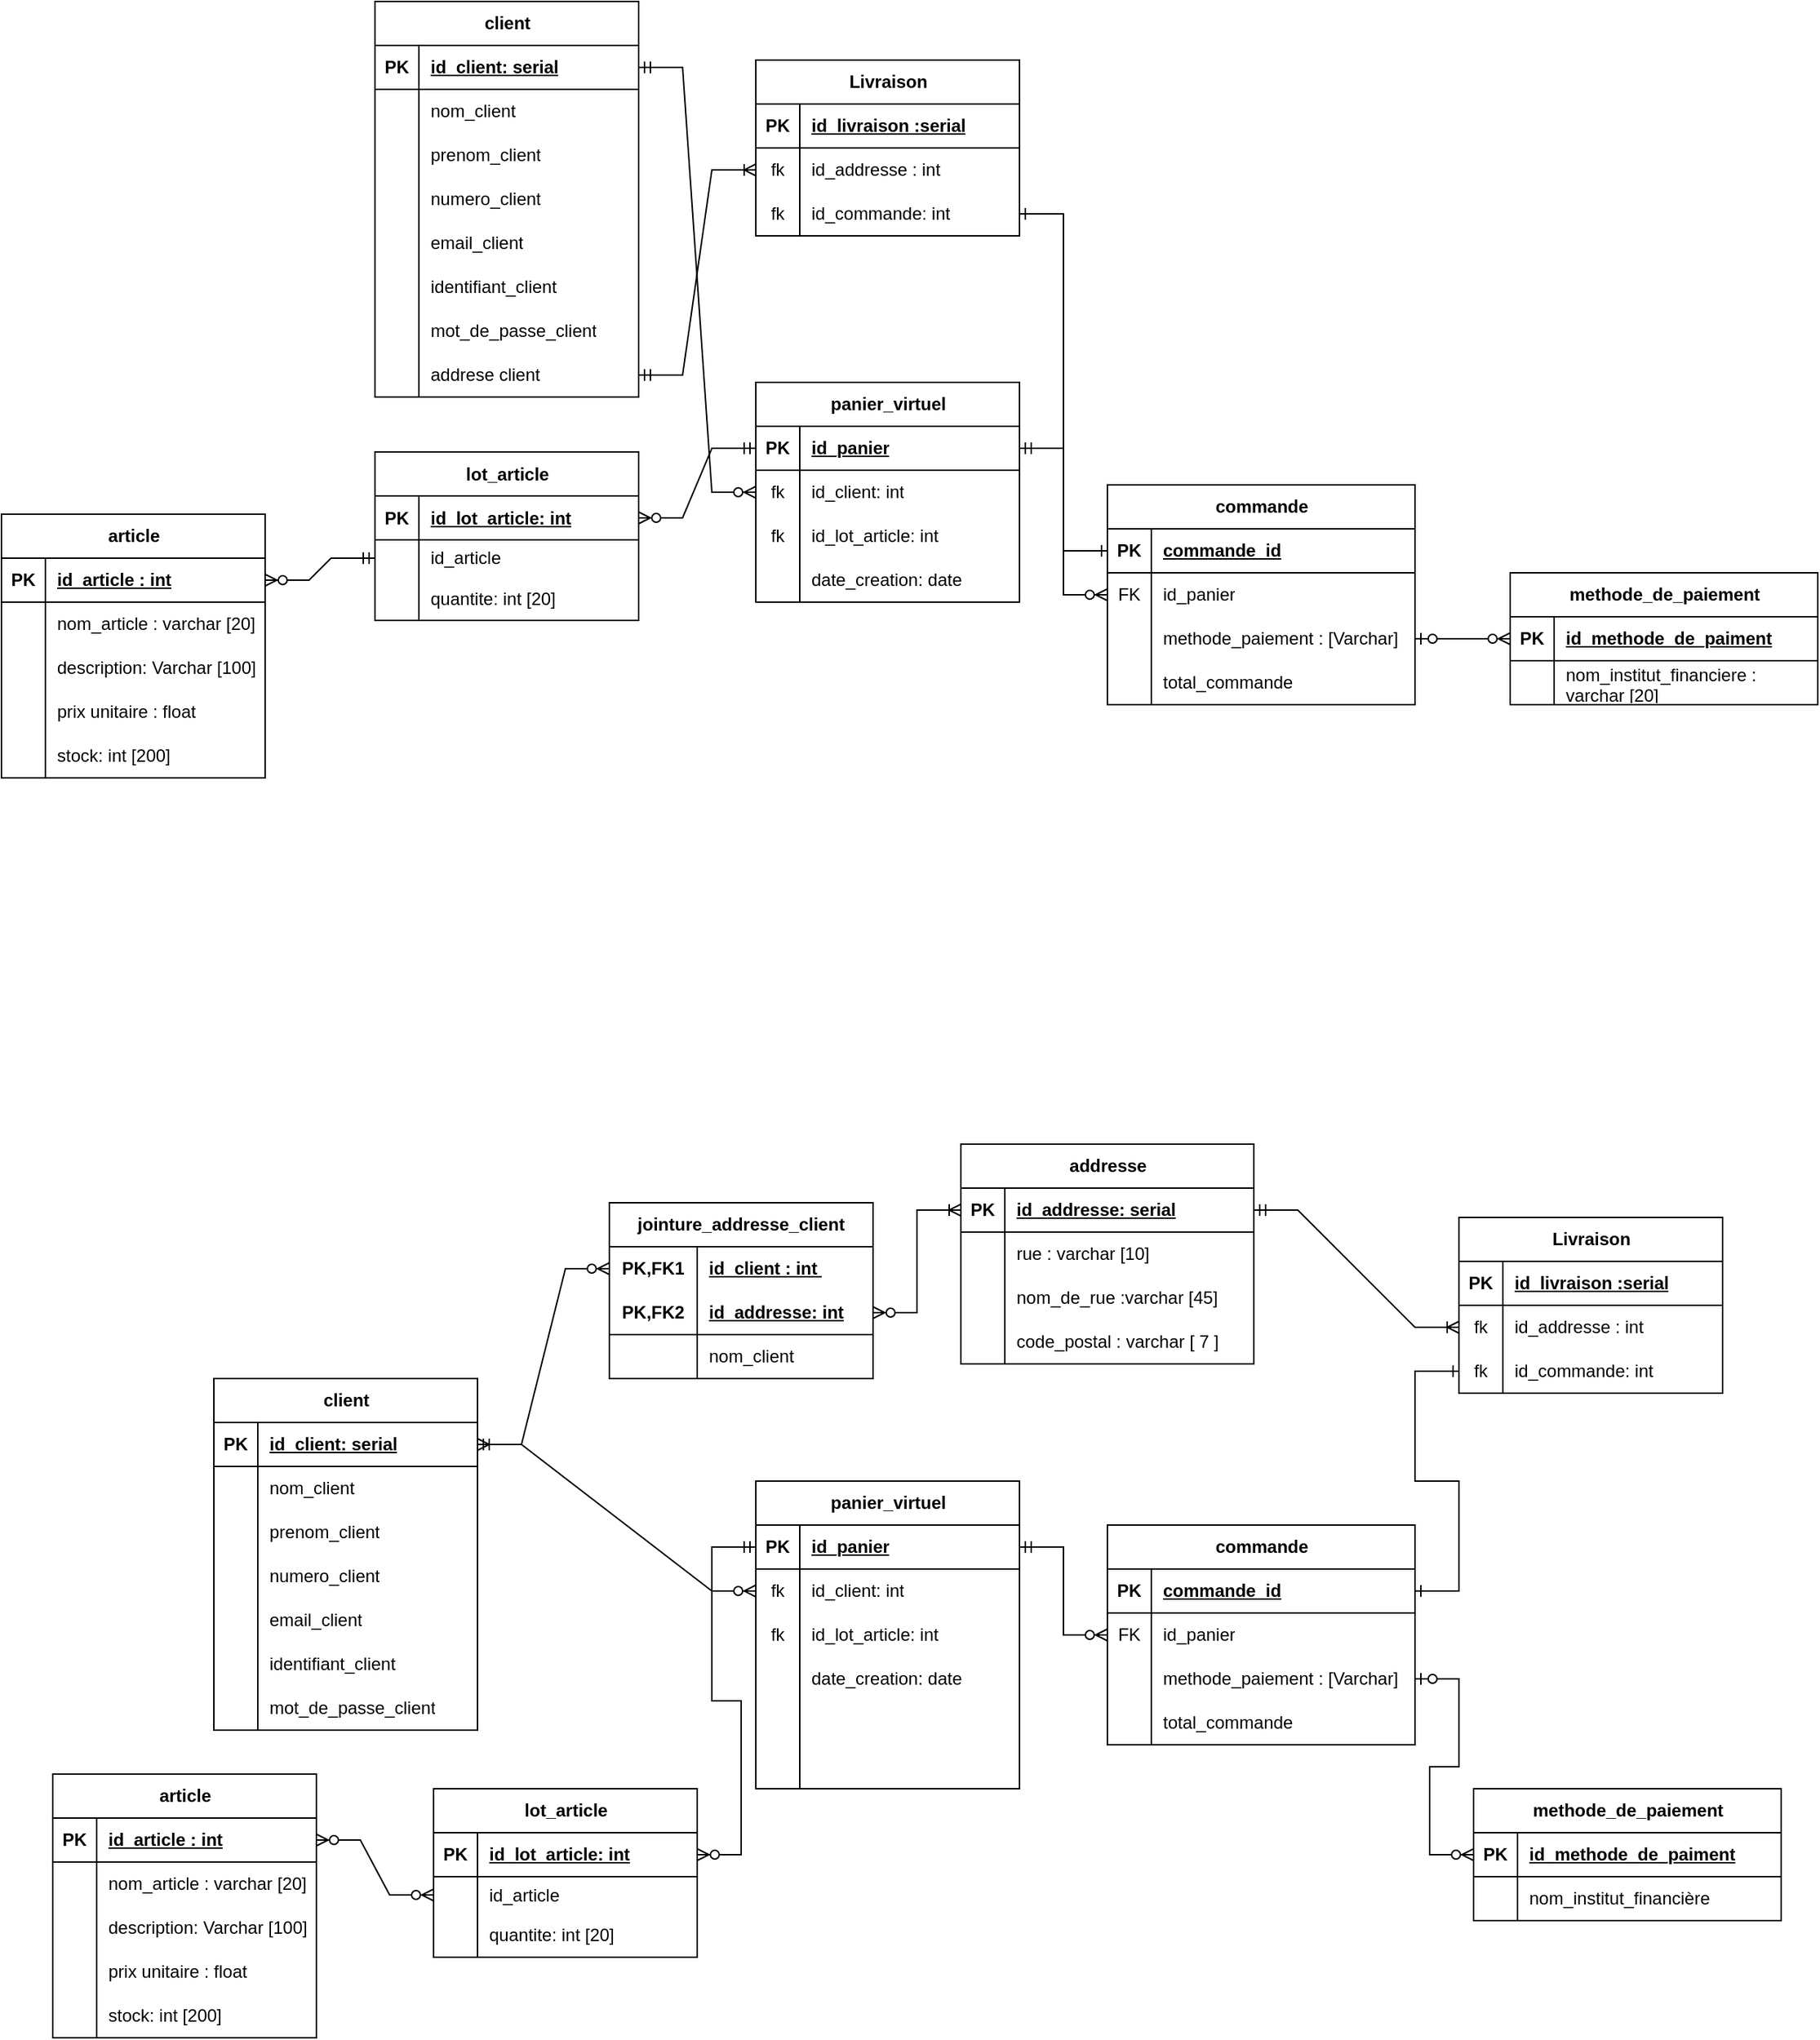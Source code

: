 <mxfile version="28.1.2">
  <diagram name="Page-1" id="btVqxcdCLjMCTHAbRiwO">
    <mxGraphModel dx="1668" dy="925" grid="1" gridSize="10" guides="1" tooltips="1" connect="1" arrows="1" fold="1" page="1" pageScale="1" pageWidth="850" pageHeight="1100" math="0" shadow="0">
      <root>
        <mxCell id="0" />
        <mxCell id="1" parent="0" />
        <mxCell id="XMZY95e4D4BAD83HdQDp-1" value="client" style="shape=table;startSize=30;container=1;collapsible=1;childLayout=tableLayout;fixedRows=1;rowLines=0;fontStyle=1;align=center;resizeLast=1;html=1;" parent="1" vertex="1">
          <mxGeometry x="500" y="210" width="180" height="270" as="geometry" />
        </mxCell>
        <mxCell id="XMZY95e4D4BAD83HdQDp-2" value="" style="shape=tableRow;horizontal=0;startSize=0;swimlaneHead=0;swimlaneBody=0;fillColor=none;collapsible=0;dropTarget=0;points=[[0,0.5],[1,0.5]];portConstraint=eastwest;top=0;left=0;right=0;bottom=1;" parent="XMZY95e4D4BAD83HdQDp-1" vertex="1">
          <mxGeometry y="30" width="180" height="30" as="geometry" />
        </mxCell>
        <mxCell id="XMZY95e4D4BAD83HdQDp-3" value="PK" style="shape=partialRectangle;connectable=0;fillColor=none;top=0;left=0;bottom=0;right=0;fontStyle=1;overflow=hidden;whiteSpace=wrap;html=1;" parent="XMZY95e4D4BAD83HdQDp-2" vertex="1">
          <mxGeometry width="30" height="30" as="geometry">
            <mxRectangle width="30" height="30" as="alternateBounds" />
          </mxGeometry>
        </mxCell>
        <mxCell id="XMZY95e4D4BAD83HdQDp-4" value="id_client: serial" style="shape=partialRectangle;connectable=0;fillColor=none;top=0;left=0;bottom=0;right=0;align=left;spacingLeft=6;fontStyle=5;overflow=hidden;whiteSpace=wrap;html=1;" parent="XMZY95e4D4BAD83HdQDp-2" vertex="1">
          <mxGeometry x="30" width="150" height="30" as="geometry">
            <mxRectangle width="150" height="30" as="alternateBounds" />
          </mxGeometry>
        </mxCell>
        <mxCell id="XMZY95e4D4BAD83HdQDp-5" value="" style="shape=tableRow;horizontal=0;startSize=0;swimlaneHead=0;swimlaneBody=0;fillColor=none;collapsible=0;dropTarget=0;points=[[0,0.5],[1,0.5]];portConstraint=eastwest;top=0;left=0;right=0;bottom=0;" parent="XMZY95e4D4BAD83HdQDp-1" vertex="1">
          <mxGeometry y="60" width="180" height="30" as="geometry" />
        </mxCell>
        <mxCell id="XMZY95e4D4BAD83HdQDp-6" value="" style="shape=partialRectangle;connectable=0;fillColor=none;top=0;left=0;bottom=0;right=0;editable=1;overflow=hidden;whiteSpace=wrap;html=1;" parent="XMZY95e4D4BAD83HdQDp-5" vertex="1">
          <mxGeometry width="30" height="30" as="geometry">
            <mxRectangle width="30" height="30" as="alternateBounds" />
          </mxGeometry>
        </mxCell>
        <mxCell id="XMZY95e4D4BAD83HdQDp-7" value="nom_client" style="shape=partialRectangle;connectable=0;fillColor=none;top=0;left=0;bottom=0;right=0;align=left;spacingLeft=6;overflow=hidden;whiteSpace=wrap;html=1;" parent="XMZY95e4D4BAD83HdQDp-5" vertex="1">
          <mxGeometry x="30" width="150" height="30" as="geometry">
            <mxRectangle width="150" height="30" as="alternateBounds" />
          </mxGeometry>
        </mxCell>
        <mxCell id="XMZY95e4D4BAD83HdQDp-8" value="" style="shape=tableRow;horizontal=0;startSize=0;swimlaneHead=0;swimlaneBody=0;fillColor=none;collapsible=0;dropTarget=0;points=[[0,0.5],[1,0.5]];portConstraint=eastwest;top=0;left=0;right=0;bottom=0;" parent="XMZY95e4D4BAD83HdQDp-1" vertex="1">
          <mxGeometry y="90" width="180" height="30" as="geometry" />
        </mxCell>
        <mxCell id="XMZY95e4D4BAD83HdQDp-9" value="" style="shape=partialRectangle;connectable=0;fillColor=none;top=0;left=0;bottom=0;right=0;editable=1;overflow=hidden;whiteSpace=wrap;html=1;" parent="XMZY95e4D4BAD83HdQDp-8" vertex="1">
          <mxGeometry width="30" height="30" as="geometry">
            <mxRectangle width="30" height="30" as="alternateBounds" />
          </mxGeometry>
        </mxCell>
        <mxCell id="XMZY95e4D4BAD83HdQDp-10" value="prenom_client" style="shape=partialRectangle;connectable=0;fillColor=none;top=0;left=0;bottom=0;right=0;align=left;spacingLeft=6;overflow=hidden;whiteSpace=wrap;html=1;" parent="XMZY95e4D4BAD83HdQDp-8" vertex="1">
          <mxGeometry x="30" width="150" height="30" as="geometry">
            <mxRectangle width="150" height="30" as="alternateBounds" />
          </mxGeometry>
        </mxCell>
        <mxCell id="XMZY95e4D4BAD83HdQDp-11" value="" style="shape=tableRow;horizontal=0;startSize=0;swimlaneHead=0;swimlaneBody=0;fillColor=none;collapsible=0;dropTarget=0;points=[[0,0.5],[1,0.5]];portConstraint=eastwest;top=0;left=0;right=0;bottom=0;" parent="XMZY95e4D4BAD83HdQDp-1" vertex="1">
          <mxGeometry y="120" width="180" height="30" as="geometry" />
        </mxCell>
        <mxCell id="XMZY95e4D4BAD83HdQDp-12" value="" style="shape=partialRectangle;connectable=0;fillColor=none;top=0;left=0;bottom=0;right=0;editable=1;overflow=hidden;whiteSpace=wrap;html=1;" parent="XMZY95e4D4BAD83HdQDp-11" vertex="1">
          <mxGeometry width="30" height="30" as="geometry">
            <mxRectangle width="30" height="30" as="alternateBounds" />
          </mxGeometry>
        </mxCell>
        <mxCell id="XMZY95e4D4BAD83HdQDp-13" value="numero_client" style="shape=partialRectangle;connectable=0;fillColor=none;top=0;left=0;bottom=0;right=0;align=left;spacingLeft=6;overflow=hidden;whiteSpace=wrap;html=1;" parent="XMZY95e4D4BAD83HdQDp-11" vertex="1">
          <mxGeometry x="30" width="150" height="30" as="geometry">
            <mxRectangle width="150" height="30" as="alternateBounds" />
          </mxGeometry>
        </mxCell>
        <mxCell id="XMZY95e4D4BAD83HdQDp-27" style="shape=tableRow;horizontal=0;startSize=0;swimlaneHead=0;swimlaneBody=0;fillColor=none;collapsible=0;dropTarget=0;points=[[0,0.5],[1,0.5]];portConstraint=eastwest;top=0;left=0;right=0;bottom=0;" parent="XMZY95e4D4BAD83HdQDp-1" vertex="1">
          <mxGeometry y="150" width="180" height="30" as="geometry" />
        </mxCell>
        <mxCell id="XMZY95e4D4BAD83HdQDp-28" style="shape=partialRectangle;connectable=0;fillColor=none;top=0;left=0;bottom=0;right=0;editable=1;overflow=hidden;whiteSpace=wrap;html=1;" parent="XMZY95e4D4BAD83HdQDp-27" vertex="1">
          <mxGeometry width="30" height="30" as="geometry">
            <mxRectangle width="30" height="30" as="alternateBounds" />
          </mxGeometry>
        </mxCell>
        <mxCell id="XMZY95e4D4BAD83HdQDp-29" value="email_client" style="shape=partialRectangle;connectable=0;fillColor=none;top=0;left=0;bottom=0;right=0;align=left;spacingLeft=6;overflow=hidden;whiteSpace=wrap;html=1;" parent="XMZY95e4D4BAD83HdQDp-27" vertex="1">
          <mxGeometry x="30" width="150" height="30" as="geometry">
            <mxRectangle width="150" height="30" as="alternateBounds" />
          </mxGeometry>
        </mxCell>
        <mxCell id="XMZY95e4D4BAD83HdQDp-30" style="shape=tableRow;horizontal=0;startSize=0;swimlaneHead=0;swimlaneBody=0;fillColor=none;collapsible=0;dropTarget=0;points=[[0,0.5],[1,0.5]];portConstraint=eastwest;top=0;left=0;right=0;bottom=0;" parent="XMZY95e4D4BAD83HdQDp-1" vertex="1">
          <mxGeometry y="180" width="180" height="30" as="geometry" />
        </mxCell>
        <mxCell id="XMZY95e4D4BAD83HdQDp-31" style="shape=partialRectangle;connectable=0;fillColor=none;top=0;left=0;bottom=0;right=0;editable=1;overflow=hidden;whiteSpace=wrap;html=1;" parent="XMZY95e4D4BAD83HdQDp-30" vertex="1">
          <mxGeometry width="30" height="30" as="geometry">
            <mxRectangle width="30" height="30" as="alternateBounds" />
          </mxGeometry>
        </mxCell>
        <mxCell id="XMZY95e4D4BAD83HdQDp-32" value="identifiant_client" style="shape=partialRectangle;connectable=0;fillColor=none;top=0;left=0;bottom=0;right=0;align=left;spacingLeft=6;overflow=hidden;whiteSpace=wrap;html=1;" parent="XMZY95e4D4BAD83HdQDp-30" vertex="1">
          <mxGeometry x="30" width="150" height="30" as="geometry">
            <mxRectangle width="150" height="30" as="alternateBounds" />
          </mxGeometry>
        </mxCell>
        <mxCell id="XMZY95e4D4BAD83HdQDp-33" style="shape=tableRow;horizontal=0;startSize=0;swimlaneHead=0;swimlaneBody=0;fillColor=none;collapsible=0;dropTarget=0;points=[[0,0.5],[1,0.5]];portConstraint=eastwest;top=0;left=0;right=0;bottom=0;" parent="XMZY95e4D4BAD83HdQDp-1" vertex="1">
          <mxGeometry y="210" width="180" height="30" as="geometry" />
        </mxCell>
        <mxCell id="XMZY95e4D4BAD83HdQDp-34" style="shape=partialRectangle;connectable=0;fillColor=none;top=0;left=0;bottom=0;right=0;editable=1;overflow=hidden;whiteSpace=wrap;html=1;" parent="XMZY95e4D4BAD83HdQDp-33" vertex="1">
          <mxGeometry width="30" height="30" as="geometry">
            <mxRectangle width="30" height="30" as="alternateBounds" />
          </mxGeometry>
        </mxCell>
        <mxCell id="XMZY95e4D4BAD83HdQDp-35" value="mot_de_passe_client" style="shape=partialRectangle;connectable=0;fillColor=none;top=0;left=0;bottom=0;right=0;align=left;spacingLeft=6;overflow=hidden;whiteSpace=wrap;html=1;" parent="XMZY95e4D4BAD83HdQDp-33" vertex="1">
          <mxGeometry x="30" width="150" height="30" as="geometry">
            <mxRectangle width="150" height="30" as="alternateBounds" />
          </mxGeometry>
        </mxCell>
        <mxCell id="TAi6TtBx2dAQoWPeOj1R-154" style="shape=tableRow;horizontal=0;startSize=0;swimlaneHead=0;swimlaneBody=0;fillColor=none;collapsible=0;dropTarget=0;points=[[0,0.5],[1,0.5]];portConstraint=eastwest;top=0;left=0;right=0;bottom=0;" vertex="1" parent="XMZY95e4D4BAD83HdQDp-1">
          <mxGeometry y="240" width="180" height="30" as="geometry" />
        </mxCell>
        <mxCell id="TAi6TtBx2dAQoWPeOj1R-155" style="shape=partialRectangle;connectable=0;fillColor=none;top=0;left=0;bottom=0;right=0;editable=1;overflow=hidden;whiteSpace=wrap;html=1;" vertex="1" parent="TAi6TtBx2dAQoWPeOj1R-154">
          <mxGeometry width="30" height="30" as="geometry">
            <mxRectangle width="30" height="30" as="alternateBounds" />
          </mxGeometry>
        </mxCell>
        <mxCell id="TAi6TtBx2dAQoWPeOj1R-156" value="addrese client" style="shape=partialRectangle;connectable=0;fillColor=none;top=0;left=0;bottom=0;right=0;align=left;spacingLeft=6;overflow=hidden;whiteSpace=wrap;html=1;" vertex="1" parent="TAi6TtBx2dAQoWPeOj1R-154">
          <mxGeometry x="30" width="150" height="30" as="geometry">
            <mxRectangle width="150" height="30" as="alternateBounds" />
          </mxGeometry>
        </mxCell>
        <mxCell id="XMZY95e4D4BAD83HdQDp-14" value="panier_virtuel" style="shape=table;startSize=30;container=1;collapsible=1;childLayout=tableLayout;fixedRows=1;rowLines=0;fontStyle=1;align=center;resizeLast=1;html=1;" parent="1" vertex="1">
          <mxGeometry x="760" y="470" width="180" height="150" as="geometry" />
        </mxCell>
        <mxCell id="XMZY95e4D4BAD83HdQDp-15" value="" style="shape=tableRow;horizontal=0;startSize=0;swimlaneHead=0;swimlaneBody=0;fillColor=none;collapsible=0;dropTarget=0;points=[[0,0.5],[1,0.5]];portConstraint=eastwest;top=0;left=0;right=0;bottom=1;" parent="XMZY95e4D4BAD83HdQDp-14" vertex="1">
          <mxGeometry y="30" width="180" height="30" as="geometry" />
        </mxCell>
        <mxCell id="XMZY95e4D4BAD83HdQDp-16" value="PK" style="shape=partialRectangle;connectable=0;fillColor=none;top=0;left=0;bottom=0;right=0;fontStyle=1;overflow=hidden;whiteSpace=wrap;html=1;" parent="XMZY95e4D4BAD83HdQDp-15" vertex="1">
          <mxGeometry width="30" height="30" as="geometry">
            <mxRectangle width="30" height="30" as="alternateBounds" />
          </mxGeometry>
        </mxCell>
        <mxCell id="XMZY95e4D4BAD83HdQDp-17" value="id_panier" style="shape=partialRectangle;connectable=0;fillColor=none;top=0;left=0;bottom=0;right=0;align=left;spacingLeft=6;fontStyle=5;overflow=hidden;whiteSpace=wrap;html=1;" parent="XMZY95e4D4BAD83HdQDp-15" vertex="1">
          <mxGeometry x="30" width="150" height="30" as="geometry">
            <mxRectangle width="150" height="30" as="alternateBounds" />
          </mxGeometry>
        </mxCell>
        <mxCell id="XMZY95e4D4BAD83HdQDp-18" value="" style="shape=tableRow;horizontal=0;startSize=0;swimlaneHead=0;swimlaneBody=0;fillColor=none;collapsible=0;dropTarget=0;points=[[0,0.5],[1,0.5]];portConstraint=eastwest;top=0;left=0;right=0;bottom=0;" parent="XMZY95e4D4BAD83HdQDp-14" vertex="1">
          <mxGeometry y="60" width="180" height="30" as="geometry" />
        </mxCell>
        <mxCell id="XMZY95e4D4BAD83HdQDp-19" value="fk" style="shape=partialRectangle;connectable=0;fillColor=none;top=0;left=0;bottom=0;right=0;editable=1;overflow=hidden;whiteSpace=wrap;html=1;" parent="XMZY95e4D4BAD83HdQDp-18" vertex="1">
          <mxGeometry width="30" height="30" as="geometry">
            <mxRectangle width="30" height="30" as="alternateBounds" />
          </mxGeometry>
        </mxCell>
        <mxCell id="XMZY95e4D4BAD83HdQDp-20" value="id_client: int" style="shape=partialRectangle;connectable=0;fillColor=none;top=0;left=0;bottom=0;right=0;align=left;spacingLeft=6;overflow=hidden;whiteSpace=wrap;html=1;" parent="XMZY95e4D4BAD83HdQDp-18" vertex="1">
          <mxGeometry x="30" width="150" height="30" as="geometry">
            <mxRectangle width="150" height="30" as="alternateBounds" />
          </mxGeometry>
        </mxCell>
        <mxCell id="TAi6TtBx2dAQoWPeOj1R-5" style="shape=tableRow;horizontal=0;startSize=0;swimlaneHead=0;swimlaneBody=0;fillColor=none;collapsible=0;dropTarget=0;points=[[0,0.5],[1,0.5]];portConstraint=eastwest;top=0;left=0;right=0;bottom=0;" vertex="1" parent="XMZY95e4D4BAD83HdQDp-14">
          <mxGeometry y="90" width="180" height="30" as="geometry" />
        </mxCell>
        <mxCell id="TAi6TtBx2dAQoWPeOj1R-6" value="fk" style="shape=partialRectangle;connectable=0;fillColor=none;top=0;left=0;bottom=0;right=0;editable=1;overflow=hidden;whiteSpace=wrap;html=1;" vertex="1" parent="TAi6TtBx2dAQoWPeOj1R-5">
          <mxGeometry width="30" height="30" as="geometry">
            <mxRectangle width="30" height="30" as="alternateBounds" />
          </mxGeometry>
        </mxCell>
        <mxCell id="TAi6TtBx2dAQoWPeOj1R-7" value="id_lot_article: int" style="shape=partialRectangle;connectable=0;fillColor=none;top=0;left=0;bottom=0;right=0;align=left;spacingLeft=6;overflow=hidden;whiteSpace=wrap;html=1;" vertex="1" parent="TAi6TtBx2dAQoWPeOj1R-5">
          <mxGeometry x="30" width="150" height="30" as="geometry">
            <mxRectangle width="150" height="30" as="alternateBounds" />
          </mxGeometry>
        </mxCell>
        <mxCell id="XMZY95e4D4BAD83HdQDp-21" value="" style="shape=tableRow;horizontal=0;startSize=0;swimlaneHead=0;swimlaneBody=0;fillColor=none;collapsible=0;dropTarget=0;points=[[0,0.5],[1,0.5]];portConstraint=eastwest;top=0;left=0;right=0;bottom=0;" parent="XMZY95e4D4BAD83HdQDp-14" vertex="1">
          <mxGeometry y="120" width="180" height="30" as="geometry" />
        </mxCell>
        <mxCell id="XMZY95e4D4BAD83HdQDp-22" value="" style="shape=partialRectangle;connectable=0;fillColor=none;top=0;left=0;bottom=0;right=0;editable=1;overflow=hidden;whiteSpace=wrap;html=1;" parent="XMZY95e4D4BAD83HdQDp-21" vertex="1">
          <mxGeometry width="30" height="30" as="geometry">
            <mxRectangle width="30" height="30" as="alternateBounds" />
          </mxGeometry>
        </mxCell>
        <mxCell id="XMZY95e4D4BAD83HdQDp-23" value="date_creation: date" style="shape=partialRectangle;connectable=0;fillColor=none;top=0;left=0;bottom=0;right=0;align=left;spacingLeft=6;overflow=hidden;whiteSpace=wrap;html=1;" parent="XMZY95e4D4BAD83HdQDp-21" vertex="1">
          <mxGeometry x="30" width="150" height="30" as="geometry">
            <mxRectangle width="150" height="30" as="alternateBounds" />
          </mxGeometry>
        </mxCell>
        <mxCell id="XMZY95e4D4BAD83HdQDp-49" value="Livraison" style="shape=table;startSize=30;container=1;collapsible=1;childLayout=tableLayout;fixedRows=1;rowLines=0;fontStyle=1;align=center;resizeLast=1;html=1;" parent="1" vertex="1">
          <mxGeometry x="760" y="250" width="180" height="120" as="geometry" />
        </mxCell>
        <mxCell id="XMZY95e4D4BAD83HdQDp-50" value="" style="shape=tableRow;horizontal=0;startSize=0;swimlaneHead=0;swimlaneBody=0;fillColor=none;collapsible=0;dropTarget=0;points=[[0,0.5],[1,0.5]];portConstraint=eastwest;top=0;left=0;right=0;bottom=1;" parent="XMZY95e4D4BAD83HdQDp-49" vertex="1">
          <mxGeometry y="30" width="180" height="30" as="geometry" />
        </mxCell>
        <mxCell id="XMZY95e4D4BAD83HdQDp-51" value="PK" style="shape=partialRectangle;connectable=0;fillColor=none;top=0;left=0;bottom=0;right=0;fontStyle=1;overflow=hidden;whiteSpace=wrap;html=1;" parent="XMZY95e4D4BAD83HdQDp-50" vertex="1">
          <mxGeometry width="30" height="30" as="geometry">
            <mxRectangle width="30" height="30" as="alternateBounds" />
          </mxGeometry>
        </mxCell>
        <mxCell id="XMZY95e4D4BAD83HdQDp-52" value="id_livraison :serial" style="shape=partialRectangle;connectable=0;fillColor=none;top=0;left=0;bottom=0;right=0;align=left;spacingLeft=6;fontStyle=5;overflow=hidden;whiteSpace=wrap;html=1;" parent="XMZY95e4D4BAD83HdQDp-50" vertex="1">
          <mxGeometry x="30" width="150" height="30" as="geometry">
            <mxRectangle width="150" height="30" as="alternateBounds" />
          </mxGeometry>
        </mxCell>
        <mxCell id="XMZY95e4D4BAD83HdQDp-53" value="" style="shape=tableRow;horizontal=0;startSize=0;swimlaneHead=0;swimlaneBody=0;fillColor=none;collapsible=0;dropTarget=0;points=[[0,0.5],[1,0.5]];portConstraint=eastwest;top=0;left=0;right=0;bottom=0;" parent="XMZY95e4D4BAD83HdQDp-49" vertex="1">
          <mxGeometry y="60" width="180" height="30" as="geometry" />
        </mxCell>
        <mxCell id="XMZY95e4D4BAD83HdQDp-54" value="fk" style="shape=partialRectangle;connectable=0;fillColor=none;top=0;left=0;bottom=0;right=0;editable=1;overflow=hidden;whiteSpace=wrap;html=1;" parent="XMZY95e4D4BAD83HdQDp-53" vertex="1">
          <mxGeometry width="30" height="30" as="geometry">
            <mxRectangle width="30" height="30" as="alternateBounds" />
          </mxGeometry>
        </mxCell>
        <mxCell id="XMZY95e4D4BAD83HdQDp-55" value="id_addresse : int" style="shape=partialRectangle;connectable=0;fillColor=none;top=0;left=0;bottom=0;right=0;align=left;spacingLeft=6;overflow=hidden;whiteSpace=wrap;html=1;" parent="XMZY95e4D4BAD83HdQDp-53" vertex="1">
          <mxGeometry x="30" width="150" height="30" as="geometry">
            <mxRectangle width="150" height="30" as="alternateBounds" />
          </mxGeometry>
        </mxCell>
        <mxCell id="XMZY95e4D4BAD83HdQDp-56" value="" style="shape=tableRow;horizontal=0;startSize=0;swimlaneHead=0;swimlaneBody=0;fillColor=none;collapsible=0;dropTarget=0;points=[[0,0.5],[1,0.5]];portConstraint=eastwest;top=0;left=0;right=0;bottom=0;" parent="XMZY95e4D4BAD83HdQDp-49" vertex="1">
          <mxGeometry y="90" width="180" height="30" as="geometry" />
        </mxCell>
        <mxCell id="XMZY95e4D4BAD83HdQDp-57" value="fk" style="shape=partialRectangle;connectable=0;fillColor=none;top=0;left=0;bottom=0;right=0;editable=1;overflow=hidden;whiteSpace=wrap;html=1;" parent="XMZY95e4D4BAD83HdQDp-56" vertex="1">
          <mxGeometry width="30" height="30" as="geometry">
            <mxRectangle width="30" height="30" as="alternateBounds" />
          </mxGeometry>
        </mxCell>
        <mxCell id="XMZY95e4D4BAD83HdQDp-58" value="id_commande: int" style="shape=partialRectangle;connectable=0;fillColor=none;top=0;left=0;bottom=0;right=0;align=left;spacingLeft=6;overflow=hidden;whiteSpace=wrap;html=1;" parent="XMZY95e4D4BAD83HdQDp-56" vertex="1">
          <mxGeometry x="30" width="150" height="30" as="geometry">
            <mxRectangle width="150" height="30" as="alternateBounds" />
          </mxGeometry>
        </mxCell>
        <mxCell id="XMZY95e4D4BAD83HdQDp-62" value="article" style="shape=table;startSize=30;container=1;collapsible=1;childLayout=tableLayout;fixedRows=1;rowLines=0;fontStyle=1;align=center;resizeLast=1;html=1;" parent="1" vertex="1">
          <mxGeometry x="245" y="560" width="180" height="180" as="geometry" />
        </mxCell>
        <mxCell id="XMZY95e4D4BAD83HdQDp-63" value="" style="shape=tableRow;horizontal=0;startSize=0;swimlaneHead=0;swimlaneBody=0;fillColor=none;collapsible=0;dropTarget=0;points=[[0,0.5],[1,0.5]];portConstraint=eastwest;top=0;left=0;right=0;bottom=1;" parent="XMZY95e4D4BAD83HdQDp-62" vertex="1">
          <mxGeometry y="30" width="180" height="30" as="geometry" />
        </mxCell>
        <mxCell id="XMZY95e4D4BAD83HdQDp-64" value="PK" style="shape=partialRectangle;connectable=0;fillColor=none;top=0;left=0;bottom=0;right=0;fontStyle=1;overflow=hidden;whiteSpace=wrap;html=1;" parent="XMZY95e4D4BAD83HdQDp-63" vertex="1">
          <mxGeometry width="30" height="30" as="geometry">
            <mxRectangle width="30" height="30" as="alternateBounds" />
          </mxGeometry>
        </mxCell>
        <mxCell id="XMZY95e4D4BAD83HdQDp-65" value="id_article : int" style="shape=partialRectangle;connectable=0;fillColor=none;top=0;left=0;bottom=0;right=0;align=left;spacingLeft=6;fontStyle=5;overflow=hidden;whiteSpace=wrap;html=1;" parent="XMZY95e4D4BAD83HdQDp-63" vertex="1">
          <mxGeometry x="30" width="150" height="30" as="geometry">
            <mxRectangle width="150" height="30" as="alternateBounds" />
          </mxGeometry>
        </mxCell>
        <mxCell id="XMZY95e4D4BAD83HdQDp-66" value="" style="shape=tableRow;horizontal=0;startSize=0;swimlaneHead=0;swimlaneBody=0;fillColor=none;collapsible=0;dropTarget=0;points=[[0,0.5],[1,0.5]];portConstraint=eastwest;top=0;left=0;right=0;bottom=0;" parent="XMZY95e4D4BAD83HdQDp-62" vertex="1">
          <mxGeometry y="60" width="180" height="30" as="geometry" />
        </mxCell>
        <mxCell id="XMZY95e4D4BAD83HdQDp-67" value="" style="shape=partialRectangle;connectable=0;fillColor=none;top=0;left=0;bottom=0;right=0;editable=1;overflow=hidden;whiteSpace=wrap;html=1;" parent="XMZY95e4D4BAD83HdQDp-66" vertex="1">
          <mxGeometry width="30" height="30" as="geometry">
            <mxRectangle width="30" height="30" as="alternateBounds" />
          </mxGeometry>
        </mxCell>
        <mxCell id="XMZY95e4D4BAD83HdQDp-68" value="nom_article : varchar [20]" style="shape=partialRectangle;connectable=0;fillColor=none;top=0;left=0;bottom=0;right=0;align=left;spacingLeft=6;overflow=hidden;whiteSpace=wrap;html=1;" parent="XMZY95e4D4BAD83HdQDp-66" vertex="1">
          <mxGeometry x="30" width="150" height="30" as="geometry">
            <mxRectangle width="150" height="30" as="alternateBounds" />
          </mxGeometry>
        </mxCell>
        <mxCell id="XMZY95e4D4BAD83HdQDp-69" value="" style="shape=tableRow;horizontal=0;startSize=0;swimlaneHead=0;swimlaneBody=0;fillColor=none;collapsible=0;dropTarget=0;points=[[0,0.5],[1,0.5]];portConstraint=eastwest;top=0;left=0;right=0;bottom=0;" parent="XMZY95e4D4BAD83HdQDp-62" vertex="1">
          <mxGeometry y="90" width="180" height="30" as="geometry" />
        </mxCell>
        <mxCell id="XMZY95e4D4BAD83HdQDp-70" value="" style="shape=partialRectangle;connectable=0;fillColor=none;top=0;left=0;bottom=0;right=0;editable=1;overflow=hidden;whiteSpace=wrap;html=1;" parent="XMZY95e4D4BAD83HdQDp-69" vertex="1">
          <mxGeometry width="30" height="30" as="geometry">
            <mxRectangle width="30" height="30" as="alternateBounds" />
          </mxGeometry>
        </mxCell>
        <mxCell id="XMZY95e4D4BAD83HdQDp-71" value="description: Varchar [100]" style="shape=partialRectangle;connectable=0;fillColor=none;top=0;left=0;bottom=0;right=0;align=left;spacingLeft=6;overflow=hidden;whiteSpace=wrap;html=1;" parent="XMZY95e4D4BAD83HdQDp-69" vertex="1">
          <mxGeometry x="30" width="150" height="30" as="geometry">
            <mxRectangle width="150" height="30" as="alternateBounds" />
          </mxGeometry>
        </mxCell>
        <mxCell id="XMZY95e4D4BAD83HdQDp-72" value="" style="shape=tableRow;horizontal=0;startSize=0;swimlaneHead=0;swimlaneBody=0;fillColor=none;collapsible=0;dropTarget=0;points=[[0,0.5],[1,0.5]];portConstraint=eastwest;top=0;left=0;right=0;bottom=0;" parent="XMZY95e4D4BAD83HdQDp-62" vertex="1">
          <mxGeometry y="120" width="180" height="30" as="geometry" />
        </mxCell>
        <mxCell id="XMZY95e4D4BAD83HdQDp-73" value="" style="shape=partialRectangle;connectable=0;fillColor=none;top=0;left=0;bottom=0;right=0;editable=1;overflow=hidden;whiteSpace=wrap;html=1;" parent="XMZY95e4D4BAD83HdQDp-72" vertex="1">
          <mxGeometry width="30" height="30" as="geometry">
            <mxRectangle width="30" height="30" as="alternateBounds" />
          </mxGeometry>
        </mxCell>
        <mxCell id="XMZY95e4D4BAD83HdQDp-74" value="prix unitaire : float" style="shape=partialRectangle;connectable=0;fillColor=none;top=0;left=0;bottom=0;right=0;align=left;spacingLeft=6;overflow=hidden;whiteSpace=wrap;html=1;" parent="XMZY95e4D4BAD83HdQDp-72" vertex="1">
          <mxGeometry x="30" width="150" height="30" as="geometry">
            <mxRectangle width="150" height="30" as="alternateBounds" />
          </mxGeometry>
        </mxCell>
        <mxCell id="XMZY95e4D4BAD83HdQDp-105" style="shape=tableRow;horizontal=0;startSize=0;swimlaneHead=0;swimlaneBody=0;fillColor=none;collapsible=0;dropTarget=0;points=[[0,0.5],[1,0.5]];portConstraint=eastwest;top=0;left=0;right=0;bottom=0;" parent="XMZY95e4D4BAD83HdQDp-62" vertex="1">
          <mxGeometry y="150" width="180" height="30" as="geometry" />
        </mxCell>
        <mxCell id="XMZY95e4D4BAD83HdQDp-106" style="shape=partialRectangle;connectable=0;fillColor=none;top=0;left=0;bottom=0;right=0;editable=1;overflow=hidden;whiteSpace=wrap;html=1;" parent="XMZY95e4D4BAD83HdQDp-105" vertex="1">
          <mxGeometry width="30" height="30" as="geometry">
            <mxRectangle width="30" height="30" as="alternateBounds" />
          </mxGeometry>
        </mxCell>
        <mxCell id="XMZY95e4D4BAD83HdQDp-107" value="stock: int [200]" style="shape=partialRectangle;connectable=0;fillColor=none;top=0;left=0;bottom=0;right=0;align=left;spacingLeft=6;overflow=hidden;whiteSpace=wrap;html=1;" parent="XMZY95e4D4BAD83HdQDp-105" vertex="1">
          <mxGeometry x="30" width="150" height="30" as="geometry">
            <mxRectangle width="150" height="30" as="alternateBounds" />
          </mxGeometry>
        </mxCell>
        <mxCell id="XMZY95e4D4BAD83HdQDp-79" value="lot_article" style="shape=table;startSize=30;container=1;collapsible=1;childLayout=tableLayout;fixedRows=1;rowLines=0;fontStyle=1;align=center;resizeLast=1;html=1;" parent="1" vertex="1">
          <mxGeometry x="500" y="517.5" width="180" height="115" as="geometry" />
        </mxCell>
        <mxCell id="XMZY95e4D4BAD83HdQDp-80" value="" style="shape=tableRow;horizontal=0;startSize=0;swimlaneHead=0;swimlaneBody=0;fillColor=none;collapsible=0;dropTarget=0;points=[[0,0.5],[1,0.5]];portConstraint=eastwest;top=0;left=0;right=0;bottom=1;" parent="XMZY95e4D4BAD83HdQDp-79" vertex="1">
          <mxGeometry y="30" width="180" height="30" as="geometry" />
        </mxCell>
        <mxCell id="XMZY95e4D4BAD83HdQDp-81" value="PK" style="shape=partialRectangle;connectable=0;fillColor=none;top=0;left=0;bottom=0;right=0;fontStyle=1;overflow=hidden;whiteSpace=wrap;html=1;" parent="XMZY95e4D4BAD83HdQDp-80" vertex="1">
          <mxGeometry width="30" height="30" as="geometry">
            <mxRectangle width="30" height="30" as="alternateBounds" />
          </mxGeometry>
        </mxCell>
        <mxCell id="XMZY95e4D4BAD83HdQDp-82" value="id_lot_article: int" style="shape=partialRectangle;connectable=0;fillColor=none;top=0;left=0;bottom=0;right=0;align=left;spacingLeft=6;fontStyle=5;overflow=hidden;whiteSpace=wrap;html=1;" parent="XMZY95e4D4BAD83HdQDp-80" vertex="1">
          <mxGeometry x="30" width="150" height="30" as="geometry">
            <mxRectangle width="150" height="30" as="alternateBounds" />
          </mxGeometry>
        </mxCell>
        <mxCell id="XMZY95e4D4BAD83HdQDp-83" value="" style="shape=tableRow;horizontal=0;startSize=0;swimlaneHead=0;swimlaneBody=0;fillColor=none;collapsible=0;dropTarget=0;points=[[0,0.5],[1,0.5]];portConstraint=eastwest;top=0;left=0;right=0;bottom=0;" parent="XMZY95e4D4BAD83HdQDp-79" vertex="1">
          <mxGeometry y="60" width="180" height="25" as="geometry" />
        </mxCell>
        <mxCell id="XMZY95e4D4BAD83HdQDp-84" value="" style="shape=partialRectangle;connectable=0;fillColor=none;top=0;left=0;bottom=0;right=0;editable=1;overflow=hidden;whiteSpace=wrap;html=1;" parent="XMZY95e4D4BAD83HdQDp-83" vertex="1">
          <mxGeometry width="30" height="25" as="geometry">
            <mxRectangle width="30" height="25" as="alternateBounds" />
          </mxGeometry>
        </mxCell>
        <mxCell id="XMZY95e4D4BAD83HdQDp-85" value="id_article" style="shape=partialRectangle;connectable=0;fillColor=none;top=0;left=0;bottom=0;right=0;align=left;spacingLeft=6;overflow=hidden;whiteSpace=wrap;html=1;" parent="XMZY95e4D4BAD83HdQDp-83" vertex="1">
          <mxGeometry x="30" width="150" height="25" as="geometry">
            <mxRectangle width="150" height="25" as="alternateBounds" />
          </mxGeometry>
        </mxCell>
        <mxCell id="XMZY95e4D4BAD83HdQDp-89" value="" style="shape=tableRow;horizontal=0;startSize=0;swimlaneHead=0;swimlaneBody=0;fillColor=none;collapsible=0;dropTarget=0;points=[[0,0.5],[1,0.5]];portConstraint=eastwest;top=0;left=0;right=0;bottom=0;" parent="XMZY95e4D4BAD83HdQDp-79" vertex="1">
          <mxGeometry y="85" width="180" height="30" as="geometry" />
        </mxCell>
        <mxCell id="XMZY95e4D4BAD83HdQDp-90" value="" style="shape=partialRectangle;connectable=0;fillColor=none;top=0;left=0;bottom=0;right=0;editable=1;overflow=hidden;whiteSpace=wrap;html=1;" parent="XMZY95e4D4BAD83HdQDp-89" vertex="1">
          <mxGeometry width="30" height="30" as="geometry">
            <mxRectangle width="30" height="30" as="alternateBounds" />
          </mxGeometry>
        </mxCell>
        <mxCell id="XMZY95e4D4BAD83HdQDp-91" value="quantite: int [20]" style="shape=partialRectangle;connectable=0;fillColor=none;top=0;left=0;bottom=0;right=0;align=left;spacingLeft=6;overflow=hidden;whiteSpace=wrap;html=1;" parent="XMZY95e4D4BAD83HdQDp-89" vertex="1">
          <mxGeometry x="30" width="150" height="30" as="geometry">
            <mxRectangle width="150" height="30" as="alternateBounds" />
          </mxGeometry>
        </mxCell>
        <mxCell id="XMZY95e4D4BAD83HdQDp-92" value="commande" style="shape=table;startSize=30;container=1;collapsible=1;childLayout=tableLayout;fixedRows=1;rowLines=0;fontStyle=1;align=center;resizeLast=1;html=1;" parent="1" vertex="1">
          <mxGeometry x="1000" y="540" width="210" height="150" as="geometry" />
        </mxCell>
        <mxCell id="XMZY95e4D4BAD83HdQDp-93" value="" style="shape=tableRow;horizontal=0;startSize=0;swimlaneHead=0;swimlaneBody=0;fillColor=none;collapsible=0;dropTarget=0;points=[[0,0.5],[1,0.5]];portConstraint=eastwest;top=0;left=0;right=0;bottom=1;" parent="XMZY95e4D4BAD83HdQDp-92" vertex="1">
          <mxGeometry y="30" width="210" height="30" as="geometry" />
        </mxCell>
        <mxCell id="XMZY95e4D4BAD83HdQDp-94" value="PK" style="shape=partialRectangle;connectable=0;fillColor=none;top=0;left=0;bottom=0;right=0;fontStyle=1;overflow=hidden;whiteSpace=wrap;html=1;" parent="XMZY95e4D4BAD83HdQDp-93" vertex="1">
          <mxGeometry width="30" height="30" as="geometry">
            <mxRectangle width="30" height="30" as="alternateBounds" />
          </mxGeometry>
        </mxCell>
        <mxCell id="XMZY95e4D4BAD83HdQDp-95" value="commande_id" style="shape=partialRectangle;connectable=0;fillColor=none;top=0;left=0;bottom=0;right=0;align=left;spacingLeft=6;fontStyle=5;overflow=hidden;whiteSpace=wrap;html=1;" parent="XMZY95e4D4BAD83HdQDp-93" vertex="1">
          <mxGeometry x="30" width="180" height="30" as="geometry">
            <mxRectangle width="180" height="30" as="alternateBounds" />
          </mxGeometry>
        </mxCell>
        <mxCell id="XMZY95e4D4BAD83HdQDp-96" value="" style="shape=tableRow;horizontal=0;startSize=0;swimlaneHead=0;swimlaneBody=0;fillColor=none;collapsible=0;dropTarget=0;points=[[0,0.5],[1,0.5]];portConstraint=eastwest;top=0;left=0;right=0;bottom=0;" parent="XMZY95e4D4BAD83HdQDp-92" vertex="1">
          <mxGeometry y="60" width="210" height="30" as="geometry" />
        </mxCell>
        <mxCell id="XMZY95e4D4BAD83HdQDp-97" value="FK" style="shape=partialRectangle;connectable=0;fillColor=none;top=0;left=0;bottom=0;right=0;editable=1;overflow=hidden;whiteSpace=wrap;html=1;" parent="XMZY95e4D4BAD83HdQDp-96" vertex="1">
          <mxGeometry width="30" height="30" as="geometry">
            <mxRectangle width="30" height="30" as="alternateBounds" />
          </mxGeometry>
        </mxCell>
        <mxCell id="XMZY95e4D4BAD83HdQDp-98" value="id_panier" style="shape=partialRectangle;connectable=0;fillColor=none;top=0;left=0;bottom=0;right=0;align=left;spacingLeft=6;overflow=hidden;whiteSpace=wrap;html=1;" parent="XMZY95e4D4BAD83HdQDp-96" vertex="1">
          <mxGeometry x="30" width="180" height="30" as="geometry">
            <mxRectangle width="180" height="30" as="alternateBounds" />
          </mxGeometry>
        </mxCell>
        <mxCell id="XMZY95e4D4BAD83HdQDp-99" value="" style="shape=tableRow;horizontal=0;startSize=0;swimlaneHead=0;swimlaneBody=0;fillColor=none;collapsible=0;dropTarget=0;points=[[0,0.5],[1,0.5]];portConstraint=eastwest;top=0;left=0;right=0;bottom=0;" parent="XMZY95e4D4BAD83HdQDp-92" vertex="1">
          <mxGeometry y="90" width="210" height="30" as="geometry" />
        </mxCell>
        <mxCell id="XMZY95e4D4BAD83HdQDp-100" value="" style="shape=partialRectangle;connectable=0;fillColor=none;top=0;left=0;bottom=0;right=0;editable=1;overflow=hidden;whiteSpace=wrap;html=1;" parent="XMZY95e4D4BAD83HdQDp-99" vertex="1">
          <mxGeometry width="30" height="30" as="geometry">
            <mxRectangle width="30" height="30" as="alternateBounds" />
          </mxGeometry>
        </mxCell>
        <mxCell id="XMZY95e4D4BAD83HdQDp-101" value="methode_paiement : [Varchar]" style="shape=partialRectangle;connectable=0;fillColor=none;top=0;left=0;bottom=0;right=0;align=left;spacingLeft=6;overflow=hidden;whiteSpace=wrap;html=1;" parent="XMZY95e4D4BAD83HdQDp-99" vertex="1">
          <mxGeometry x="30" width="180" height="30" as="geometry">
            <mxRectangle width="180" height="30" as="alternateBounds" />
          </mxGeometry>
        </mxCell>
        <mxCell id="XMZY95e4D4BAD83HdQDp-102" value="" style="shape=tableRow;horizontal=0;startSize=0;swimlaneHead=0;swimlaneBody=0;fillColor=none;collapsible=0;dropTarget=0;points=[[0,0.5],[1,0.5]];portConstraint=eastwest;top=0;left=0;right=0;bottom=0;" parent="XMZY95e4D4BAD83HdQDp-92" vertex="1">
          <mxGeometry y="120" width="210" height="30" as="geometry" />
        </mxCell>
        <mxCell id="XMZY95e4D4BAD83HdQDp-103" value="" style="shape=partialRectangle;connectable=0;fillColor=none;top=0;left=0;bottom=0;right=0;editable=1;overflow=hidden;whiteSpace=wrap;html=1;" parent="XMZY95e4D4BAD83HdQDp-102" vertex="1">
          <mxGeometry width="30" height="30" as="geometry">
            <mxRectangle width="30" height="30" as="alternateBounds" />
          </mxGeometry>
        </mxCell>
        <mxCell id="XMZY95e4D4BAD83HdQDp-104" value="total_commande" style="shape=partialRectangle;connectable=0;fillColor=none;top=0;left=0;bottom=0;right=0;align=left;spacingLeft=6;overflow=hidden;whiteSpace=wrap;html=1;" parent="XMZY95e4D4BAD83HdQDp-102" vertex="1">
          <mxGeometry x="30" width="180" height="30" as="geometry">
            <mxRectangle width="180" height="30" as="alternateBounds" />
          </mxGeometry>
        </mxCell>
        <mxCell id="XMZY95e4D4BAD83HdQDp-108" value="" style="edgeStyle=entityRelationEdgeStyle;fontSize=12;html=1;endArrow=ERzeroToMany;startArrow=ERmandOne;rounded=0;entryX=0;entryY=0.5;entryDx=0;entryDy=0;exitX=1;exitY=0.5;exitDx=0;exitDy=0;" parent="1" source="XMZY95e4D4BAD83HdQDp-2" target="XMZY95e4D4BAD83HdQDp-18" edge="1">
          <mxGeometry width="100" height="100" relative="1" as="geometry">
            <mxPoint x="610" y="660" as="sourcePoint" />
            <mxPoint x="710" y="560" as="targetPoint" />
          </mxGeometry>
        </mxCell>
        <mxCell id="XMZY95e4D4BAD83HdQDp-109" value="" style="edgeStyle=entityRelationEdgeStyle;fontSize=12;html=1;endArrow=ERzeroToMany;startArrow=ERmandOne;rounded=0;exitX=1;exitY=0.5;exitDx=0;exitDy=0;entryX=0;entryY=0.5;entryDx=0;entryDy=0;" parent="1" source="XMZY95e4D4BAD83HdQDp-15" target="XMZY95e4D4BAD83HdQDp-96" edge="1">
          <mxGeometry width="100" height="100" relative="1" as="geometry">
            <mxPoint x="760" y="980" as="sourcePoint" />
            <mxPoint x="860" y="880" as="targetPoint" />
          </mxGeometry>
        </mxCell>
        <mxCell id="XMZY95e4D4BAD83HdQDp-110" value="" style="edgeStyle=entityRelationEdgeStyle;fontSize=12;html=1;endArrow=ERoneToMany;startArrow=ERmandOne;rounded=0;entryX=0;entryY=0.5;entryDx=0;entryDy=0;exitX=1;exitY=0.5;exitDx=0;exitDy=0;startFill=0;endFill=0;" parent="1" source="TAi6TtBx2dAQoWPeOj1R-154" target="XMZY95e4D4BAD83HdQDp-53" edge="1">
          <mxGeometry width="100" height="100" relative="1" as="geometry">
            <mxPoint x="1100.0" y="285" as="sourcePoint" />
            <mxPoint x="1090" y="380" as="targetPoint" />
          </mxGeometry>
        </mxCell>
        <mxCell id="XMZY95e4D4BAD83HdQDp-116" value="" style="edgeStyle=entityRelationEdgeStyle;fontSize=12;html=1;endArrow=ERmandOne;endFill=0;startArrow=ERzeroToMany;rounded=0;entryX=0;entryY=0.5;entryDx=0;entryDy=0;exitX=1;exitY=0.5;exitDx=0;exitDy=0;" parent="1" source="XMZY95e4D4BAD83HdQDp-63" target="XMZY95e4D4BAD83HdQDp-83" edge="1">
          <mxGeometry width="100" height="100" relative="1" as="geometry">
            <mxPoint x="760" y="870" as="sourcePoint" />
            <mxPoint x="860" y="770" as="targetPoint" />
          </mxGeometry>
        </mxCell>
        <mxCell id="XMZY95e4D4BAD83HdQDp-117" value="" style="edgeStyle=entityRelationEdgeStyle;fontSize=12;html=1;endArrow=ERzeroToMany;startArrow=ERmandOne;rounded=0;entryX=1;entryY=0.5;entryDx=0;entryDy=0;exitX=0;exitY=0.5;exitDx=0;exitDy=0;startFill=0;" parent="1" source="XMZY95e4D4BAD83HdQDp-15" target="XMZY95e4D4BAD83HdQDp-80" edge="1">
          <mxGeometry width="100" height="100" relative="1" as="geometry">
            <mxPoint x="960.0" y="610" as="sourcePoint" />
            <mxPoint x="950.0" y="875" as="targetPoint" />
            <Array as="points">
              <mxPoint x="900" y="885" />
            </Array>
          </mxGeometry>
        </mxCell>
        <mxCell id="XMZY95e4D4BAD83HdQDp-135" value="" style="edgeStyle=entityRelationEdgeStyle;fontSize=12;html=1;endArrow=ERone;startArrow=ERone;rounded=0;exitX=0;exitY=0.5;exitDx=0;exitDy=0;entryX=1;entryY=0.5;entryDx=0;entryDy=0;startFill=0;endFill=0;" parent="1" source="XMZY95e4D4BAD83HdQDp-93" target="XMZY95e4D4BAD83HdQDp-56" edge="1">
          <mxGeometry width="100" height="100" relative="1" as="geometry">
            <mxPoint x="1210" y="740" as="sourcePoint" />
            <mxPoint x="1310" y="640" as="targetPoint" />
          </mxGeometry>
        </mxCell>
        <mxCell id="TAi6TtBx2dAQoWPeOj1R-8" value="methode_de_paiement" style="shape=table;startSize=30;container=1;collapsible=1;childLayout=tableLayout;fixedRows=1;rowLines=0;fontStyle=1;align=center;resizeLast=1;html=1;" vertex="1" parent="1">
          <mxGeometry x="1275" y="600" width="210" height="90" as="geometry" />
        </mxCell>
        <mxCell id="TAi6TtBx2dAQoWPeOj1R-9" value="" style="shape=tableRow;horizontal=0;startSize=0;swimlaneHead=0;swimlaneBody=0;fillColor=none;collapsible=0;dropTarget=0;points=[[0,0.5],[1,0.5]];portConstraint=eastwest;top=0;left=0;right=0;bottom=1;" vertex="1" parent="TAi6TtBx2dAQoWPeOj1R-8">
          <mxGeometry y="30" width="210" height="30" as="geometry" />
        </mxCell>
        <mxCell id="TAi6TtBx2dAQoWPeOj1R-10" value="PK" style="shape=partialRectangle;connectable=0;fillColor=none;top=0;left=0;bottom=0;right=0;fontStyle=1;overflow=hidden;whiteSpace=wrap;html=1;" vertex="1" parent="TAi6TtBx2dAQoWPeOj1R-9">
          <mxGeometry width="30" height="30" as="geometry">
            <mxRectangle width="30" height="30" as="alternateBounds" />
          </mxGeometry>
        </mxCell>
        <mxCell id="TAi6TtBx2dAQoWPeOj1R-11" value="&lt;span style=&quot;text-align: center; text-wrap-mode: nowrap;&quot;&gt;id_methode_de_paiment&lt;/span&gt;" style="shape=partialRectangle;connectable=0;fillColor=none;top=0;left=0;bottom=0;right=0;align=left;spacingLeft=6;fontStyle=5;overflow=hidden;whiteSpace=wrap;html=1;" vertex="1" parent="TAi6TtBx2dAQoWPeOj1R-9">
          <mxGeometry x="30" width="180" height="30" as="geometry">
            <mxRectangle width="180" height="30" as="alternateBounds" />
          </mxGeometry>
        </mxCell>
        <mxCell id="TAi6TtBx2dAQoWPeOj1R-12" value="" style="shape=tableRow;horizontal=0;startSize=0;swimlaneHead=0;swimlaneBody=0;fillColor=none;collapsible=0;dropTarget=0;points=[[0,0.5],[1,0.5]];portConstraint=eastwest;top=0;left=0;right=0;bottom=0;" vertex="1" parent="TAi6TtBx2dAQoWPeOj1R-8">
          <mxGeometry y="60" width="210" height="30" as="geometry" />
        </mxCell>
        <mxCell id="TAi6TtBx2dAQoWPeOj1R-13" value="" style="shape=partialRectangle;connectable=0;fillColor=none;top=0;left=0;bottom=0;right=0;editable=1;overflow=hidden;whiteSpace=wrap;html=1;" vertex="1" parent="TAi6TtBx2dAQoWPeOj1R-12">
          <mxGeometry width="30" height="30" as="geometry">
            <mxRectangle width="30" height="30" as="alternateBounds" />
          </mxGeometry>
        </mxCell>
        <mxCell id="TAi6TtBx2dAQoWPeOj1R-14" value="nom_institut_financiere : varchar [20]" style="shape=partialRectangle;connectable=0;fillColor=none;top=0;left=0;bottom=0;right=0;align=left;spacingLeft=6;overflow=hidden;whiteSpace=wrap;html=1;" vertex="1" parent="TAi6TtBx2dAQoWPeOj1R-12">
          <mxGeometry x="30" width="180" height="30" as="geometry">
            <mxRectangle width="180" height="30" as="alternateBounds" />
          </mxGeometry>
        </mxCell>
        <mxCell id="TAi6TtBx2dAQoWPeOj1R-21" value="" style="edgeStyle=entityRelationEdgeStyle;fontSize=12;html=1;endArrow=ERzeroToMany;startArrow=ERzeroToOne;rounded=0;entryX=0;entryY=0.5;entryDx=0;entryDy=0;exitX=1;exitY=0.5;exitDx=0;exitDy=0;" edge="1" parent="1" source="XMZY95e4D4BAD83HdQDp-99" target="TAi6TtBx2dAQoWPeOj1R-9">
          <mxGeometry width="100" height="100" relative="1" as="geometry">
            <mxPoint x="1410" y="530" as="sourcePoint" />
            <mxPoint x="1510" y="430" as="targetPoint" />
          </mxGeometry>
        </mxCell>
        <mxCell id="TAi6TtBx2dAQoWPeOj1R-25" value="client" style="shape=table;startSize=30;container=1;collapsible=1;childLayout=tableLayout;fixedRows=1;rowLines=0;fontStyle=1;align=center;resizeLast=1;html=1;" vertex="1" parent="1">
          <mxGeometry x="390" y="1150" width="180" height="240" as="geometry" />
        </mxCell>
        <mxCell id="TAi6TtBx2dAQoWPeOj1R-26" value="" style="shape=tableRow;horizontal=0;startSize=0;swimlaneHead=0;swimlaneBody=0;fillColor=none;collapsible=0;dropTarget=0;points=[[0,0.5],[1,0.5]];portConstraint=eastwest;top=0;left=0;right=0;bottom=1;" vertex="1" parent="TAi6TtBx2dAQoWPeOj1R-25">
          <mxGeometry y="30" width="180" height="30" as="geometry" />
        </mxCell>
        <mxCell id="TAi6TtBx2dAQoWPeOj1R-27" value="PK" style="shape=partialRectangle;connectable=0;fillColor=none;top=0;left=0;bottom=0;right=0;fontStyle=1;overflow=hidden;whiteSpace=wrap;html=1;" vertex="1" parent="TAi6TtBx2dAQoWPeOj1R-26">
          <mxGeometry width="30" height="30" as="geometry">
            <mxRectangle width="30" height="30" as="alternateBounds" />
          </mxGeometry>
        </mxCell>
        <mxCell id="TAi6TtBx2dAQoWPeOj1R-28" value="id_client: serial" style="shape=partialRectangle;connectable=0;fillColor=none;top=0;left=0;bottom=0;right=0;align=left;spacingLeft=6;fontStyle=5;overflow=hidden;whiteSpace=wrap;html=1;" vertex="1" parent="TAi6TtBx2dAQoWPeOj1R-26">
          <mxGeometry x="30" width="150" height="30" as="geometry">
            <mxRectangle width="150" height="30" as="alternateBounds" />
          </mxGeometry>
        </mxCell>
        <mxCell id="TAi6TtBx2dAQoWPeOj1R-29" value="" style="shape=tableRow;horizontal=0;startSize=0;swimlaneHead=0;swimlaneBody=0;fillColor=none;collapsible=0;dropTarget=0;points=[[0,0.5],[1,0.5]];portConstraint=eastwest;top=0;left=0;right=0;bottom=0;" vertex="1" parent="TAi6TtBx2dAQoWPeOj1R-25">
          <mxGeometry y="60" width="180" height="30" as="geometry" />
        </mxCell>
        <mxCell id="TAi6TtBx2dAQoWPeOj1R-30" value="" style="shape=partialRectangle;connectable=0;fillColor=none;top=0;left=0;bottom=0;right=0;editable=1;overflow=hidden;whiteSpace=wrap;html=1;" vertex="1" parent="TAi6TtBx2dAQoWPeOj1R-29">
          <mxGeometry width="30" height="30" as="geometry">
            <mxRectangle width="30" height="30" as="alternateBounds" />
          </mxGeometry>
        </mxCell>
        <mxCell id="TAi6TtBx2dAQoWPeOj1R-31" value="nom_client" style="shape=partialRectangle;connectable=0;fillColor=none;top=0;left=0;bottom=0;right=0;align=left;spacingLeft=6;overflow=hidden;whiteSpace=wrap;html=1;" vertex="1" parent="TAi6TtBx2dAQoWPeOj1R-29">
          <mxGeometry x="30" width="150" height="30" as="geometry">
            <mxRectangle width="150" height="30" as="alternateBounds" />
          </mxGeometry>
        </mxCell>
        <mxCell id="TAi6TtBx2dAQoWPeOj1R-32" value="" style="shape=tableRow;horizontal=0;startSize=0;swimlaneHead=0;swimlaneBody=0;fillColor=none;collapsible=0;dropTarget=0;points=[[0,0.5],[1,0.5]];portConstraint=eastwest;top=0;left=0;right=0;bottom=0;" vertex="1" parent="TAi6TtBx2dAQoWPeOj1R-25">
          <mxGeometry y="90" width="180" height="30" as="geometry" />
        </mxCell>
        <mxCell id="TAi6TtBx2dAQoWPeOj1R-33" value="" style="shape=partialRectangle;connectable=0;fillColor=none;top=0;left=0;bottom=0;right=0;editable=1;overflow=hidden;whiteSpace=wrap;html=1;" vertex="1" parent="TAi6TtBx2dAQoWPeOj1R-32">
          <mxGeometry width="30" height="30" as="geometry">
            <mxRectangle width="30" height="30" as="alternateBounds" />
          </mxGeometry>
        </mxCell>
        <mxCell id="TAi6TtBx2dAQoWPeOj1R-34" value="prenom_client" style="shape=partialRectangle;connectable=0;fillColor=none;top=0;left=0;bottom=0;right=0;align=left;spacingLeft=6;overflow=hidden;whiteSpace=wrap;html=1;" vertex="1" parent="TAi6TtBx2dAQoWPeOj1R-32">
          <mxGeometry x="30" width="150" height="30" as="geometry">
            <mxRectangle width="150" height="30" as="alternateBounds" />
          </mxGeometry>
        </mxCell>
        <mxCell id="TAi6TtBx2dAQoWPeOj1R-35" value="" style="shape=tableRow;horizontal=0;startSize=0;swimlaneHead=0;swimlaneBody=0;fillColor=none;collapsible=0;dropTarget=0;points=[[0,0.5],[1,0.5]];portConstraint=eastwest;top=0;left=0;right=0;bottom=0;" vertex="1" parent="TAi6TtBx2dAQoWPeOj1R-25">
          <mxGeometry y="120" width="180" height="30" as="geometry" />
        </mxCell>
        <mxCell id="TAi6TtBx2dAQoWPeOj1R-36" value="" style="shape=partialRectangle;connectable=0;fillColor=none;top=0;left=0;bottom=0;right=0;editable=1;overflow=hidden;whiteSpace=wrap;html=1;" vertex="1" parent="TAi6TtBx2dAQoWPeOj1R-35">
          <mxGeometry width="30" height="30" as="geometry">
            <mxRectangle width="30" height="30" as="alternateBounds" />
          </mxGeometry>
        </mxCell>
        <mxCell id="TAi6TtBx2dAQoWPeOj1R-37" value="numero_client" style="shape=partialRectangle;connectable=0;fillColor=none;top=0;left=0;bottom=0;right=0;align=left;spacingLeft=6;overflow=hidden;whiteSpace=wrap;html=1;" vertex="1" parent="TAi6TtBx2dAQoWPeOj1R-35">
          <mxGeometry x="30" width="150" height="30" as="geometry">
            <mxRectangle width="150" height="30" as="alternateBounds" />
          </mxGeometry>
        </mxCell>
        <mxCell id="TAi6TtBx2dAQoWPeOj1R-38" style="shape=tableRow;horizontal=0;startSize=0;swimlaneHead=0;swimlaneBody=0;fillColor=none;collapsible=0;dropTarget=0;points=[[0,0.5],[1,0.5]];portConstraint=eastwest;top=0;left=0;right=0;bottom=0;" vertex="1" parent="TAi6TtBx2dAQoWPeOj1R-25">
          <mxGeometry y="150" width="180" height="30" as="geometry" />
        </mxCell>
        <mxCell id="TAi6TtBx2dAQoWPeOj1R-39" style="shape=partialRectangle;connectable=0;fillColor=none;top=0;left=0;bottom=0;right=0;editable=1;overflow=hidden;whiteSpace=wrap;html=1;" vertex="1" parent="TAi6TtBx2dAQoWPeOj1R-38">
          <mxGeometry width="30" height="30" as="geometry">
            <mxRectangle width="30" height="30" as="alternateBounds" />
          </mxGeometry>
        </mxCell>
        <mxCell id="TAi6TtBx2dAQoWPeOj1R-40" value="email_client" style="shape=partialRectangle;connectable=0;fillColor=none;top=0;left=0;bottom=0;right=0;align=left;spacingLeft=6;overflow=hidden;whiteSpace=wrap;html=1;" vertex="1" parent="TAi6TtBx2dAQoWPeOj1R-38">
          <mxGeometry x="30" width="150" height="30" as="geometry">
            <mxRectangle width="150" height="30" as="alternateBounds" />
          </mxGeometry>
        </mxCell>
        <mxCell id="TAi6TtBx2dAQoWPeOj1R-41" style="shape=tableRow;horizontal=0;startSize=0;swimlaneHead=0;swimlaneBody=0;fillColor=none;collapsible=0;dropTarget=0;points=[[0,0.5],[1,0.5]];portConstraint=eastwest;top=0;left=0;right=0;bottom=0;" vertex="1" parent="TAi6TtBx2dAQoWPeOj1R-25">
          <mxGeometry y="180" width="180" height="30" as="geometry" />
        </mxCell>
        <mxCell id="TAi6TtBx2dAQoWPeOj1R-42" style="shape=partialRectangle;connectable=0;fillColor=none;top=0;left=0;bottom=0;right=0;editable=1;overflow=hidden;whiteSpace=wrap;html=1;" vertex="1" parent="TAi6TtBx2dAQoWPeOj1R-41">
          <mxGeometry width="30" height="30" as="geometry">
            <mxRectangle width="30" height="30" as="alternateBounds" />
          </mxGeometry>
        </mxCell>
        <mxCell id="TAi6TtBx2dAQoWPeOj1R-43" value="identifiant_client" style="shape=partialRectangle;connectable=0;fillColor=none;top=0;left=0;bottom=0;right=0;align=left;spacingLeft=6;overflow=hidden;whiteSpace=wrap;html=1;" vertex="1" parent="TAi6TtBx2dAQoWPeOj1R-41">
          <mxGeometry x="30" width="150" height="30" as="geometry">
            <mxRectangle width="150" height="30" as="alternateBounds" />
          </mxGeometry>
        </mxCell>
        <mxCell id="TAi6TtBx2dAQoWPeOj1R-44" style="shape=tableRow;horizontal=0;startSize=0;swimlaneHead=0;swimlaneBody=0;fillColor=none;collapsible=0;dropTarget=0;points=[[0,0.5],[1,0.5]];portConstraint=eastwest;top=0;left=0;right=0;bottom=0;" vertex="1" parent="TAi6TtBx2dAQoWPeOj1R-25">
          <mxGeometry y="210" width="180" height="30" as="geometry" />
        </mxCell>
        <mxCell id="TAi6TtBx2dAQoWPeOj1R-45" style="shape=partialRectangle;connectable=0;fillColor=none;top=0;left=0;bottom=0;right=0;editable=1;overflow=hidden;whiteSpace=wrap;html=1;" vertex="1" parent="TAi6TtBx2dAQoWPeOj1R-44">
          <mxGeometry width="30" height="30" as="geometry">
            <mxRectangle width="30" height="30" as="alternateBounds" />
          </mxGeometry>
        </mxCell>
        <mxCell id="TAi6TtBx2dAQoWPeOj1R-46" value="mot_de_passe_client" style="shape=partialRectangle;connectable=0;fillColor=none;top=0;left=0;bottom=0;right=0;align=left;spacingLeft=6;overflow=hidden;whiteSpace=wrap;html=1;" vertex="1" parent="TAi6TtBx2dAQoWPeOj1R-44">
          <mxGeometry x="30" width="150" height="30" as="geometry">
            <mxRectangle width="150" height="30" as="alternateBounds" />
          </mxGeometry>
        </mxCell>
        <mxCell id="TAi6TtBx2dAQoWPeOj1R-47" value="panier_virtuel" style="shape=table;startSize=30;container=1;collapsible=1;childLayout=tableLayout;fixedRows=1;rowLines=0;fontStyle=1;align=center;resizeLast=1;html=1;" vertex="1" parent="1">
          <mxGeometry x="760" y="1220" width="180" height="210" as="geometry" />
        </mxCell>
        <mxCell id="TAi6TtBx2dAQoWPeOj1R-48" value="" style="shape=tableRow;horizontal=0;startSize=0;swimlaneHead=0;swimlaneBody=0;fillColor=none;collapsible=0;dropTarget=0;points=[[0,0.5],[1,0.5]];portConstraint=eastwest;top=0;left=0;right=0;bottom=1;" vertex="1" parent="TAi6TtBx2dAQoWPeOj1R-47">
          <mxGeometry y="30" width="180" height="30" as="geometry" />
        </mxCell>
        <mxCell id="TAi6TtBx2dAQoWPeOj1R-49" value="PK" style="shape=partialRectangle;connectable=0;fillColor=none;top=0;left=0;bottom=0;right=0;fontStyle=1;overflow=hidden;whiteSpace=wrap;html=1;" vertex="1" parent="TAi6TtBx2dAQoWPeOj1R-48">
          <mxGeometry width="30" height="30" as="geometry">
            <mxRectangle width="30" height="30" as="alternateBounds" />
          </mxGeometry>
        </mxCell>
        <mxCell id="TAi6TtBx2dAQoWPeOj1R-50" value="id_panier" style="shape=partialRectangle;connectable=0;fillColor=none;top=0;left=0;bottom=0;right=0;align=left;spacingLeft=6;fontStyle=5;overflow=hidden;whiteSpace=wrap;html=1;" vertex="1" parent="TAi6TtBx2dAQoWPeOj1R-48">
          <mxGeometry x="30" width="150" height="30" as="geometry">
            <mxRectangle width="150" height="30" as="alternateBounds" />
          </mxGeometry>
        </mxCell>
        <mxCell id="TAi6TtBx2dAQoWPeOj1R-51" value="" style="shape=tableRow;horizontal=0;startSize=0;swimlaneHead=0;swimlaneBody=0;fillColor=none;collapsible=0;dropTarget=0;points=[[0,0.5],[1,0.5]];portConstraint=eastwest;top=0;left=0;right=0;bottom=0;" vertex="1" parent="TAi6TtBx2dAQoWPeOj1R-47">
          <mxGeometry y="60" width="180" height="30" as="geometry" />
        </mxCell>
        <mxCell id="TAi6TtBx2dAQoWPeOj1R-52" value="fk" style="shape=partialRectangle;connectable=0;fillColor=none;top=0;left=0;bottom=0;right=0;editable=1;overflow=hidden;whiteSpace=wrap;html=1;" vertex="1" parent="TAi6TtBx2dAQoWPeOj1R-51">
          <mxGeometry width="30" height="30" as="geometry">
            <mxRectangle width="30" height="30" as="alternateBounds" />
          </mxGeometry>
        </mxCell>
        <mxCell id="TAi6TtBx2dAQoWPeOj1R-53" value="id_client: int" style="shape=partialRectangle;connectable=0;fillColor=none;top=0;left=0;bottom=0;right=0;align=left;spacingLeft=6;overflow=hidden;whiteSpace=wrap;html=1;" vertex="1" parent="TAi6TtBx2dAQoWPeOj1R-51">
          <mxGeometry x="30" width="150" height="30" as="geometry">
            <mxRectangle width="150" height="30" as="alternateBounds" />
          </mxGeometry>
        </mxCell>
        <mxCell id="TAi6TtBx2dAQoWPeOj1R-54" style="shape=tableRow;horizontal=0;startSize=0;swimlaneHead=0;swimlaneBody=0;fillColor=none;collapsible=0;dropTarget=0;points=[[0,0.5],[1,0.5]];portConstraint=eastwest;top=0;left=0;right=0;bottom=0;" vertex="1" parent="TAi6TtBx2dAQoWPeOj1R-47">
          <mxGeometry y="90" width="180" height="30" as="geometry" />
        </mxCell>
        <mxCell id="TAi6TtBx2dAQoWPeOj1R-55" value="fk" style="shape=partialRectangle;connectable=0;fillColor=none;top=0;left=0;bottom=0;right=0;editable=1;overflow=hidden;whiteSpace=wrap;html=1;" vertex="1" parent="TAi6TtBx2dAQoWPeOj1R-54">
          <mxGeometry width="30" height="30" as="geometry">
            <mxRectangle width="30" height="30" as="alternateBounds" />
          </mxGeometry>
        </mxCell>
        <mxCell id="TAi6TtBx2dAQoWPeOj1R-56" value="id_lot_article: int" style="shape=partialRectangle;connectable=0;fillColor=none;top=0;left=0;bottom=0;right=0;align=left;spacingLeft=6;overflow=hidden;whiteSpace=wrap;html=1;" vertex="1" parent="TAi6TtBx2dAQoWPeOj1R-54">
          <mxGeometry x="30" width="150" height="30" as="geometry">
            <mxRectangle width="150" height="30" as="alternateBounds" />
          </mxGeometry>
        </mxCell>
        <mxCell id="TAi6TtBx2dAQoWPeOj1R-57" value="" style="shape=tableRow;horizontal=0;startSize=0;swimlaneHead=0;swimlaneBody=0;fillColor=none;collapsible=0;dropTarget=0;points=[[0,0.5],[1,0.5]];portConstraint=eastwest;top=0;left=0;right=0;bottom=0;" vertex="1" parent="TAi6TtBx2dAQoWPeOj1R-47">
          <mxGeometry y="120" width="180" height="30" as="geometry" />
        </mxCell>
        <mxCell id="TAi6TtBx2dAQoWPeOj1R-58" value="" style="shape=partialRectangle;connectable=0;fillColor=none;top=0;left=0;bottom=0;right=0;editable=1;overflow=hidden;whiteSpace=wrap;html=1;" vertex="1" parent="TAi6TtBx2dAQoWPeOj1R-57">
          <mxGeometry width="30" height="30" as="geometry">
            <mxRectangle width="30" height="30" as="alternateBounds" />
          </mxGeometry>
        </mxCell>
        <mxCell id="TAi6TtBx2dAQoWPeOj1R-59" value="date_creation: date" style="shape=partialRectangle;connectable=0;fillColor=none;top=0;left=0;bottom=0;right=0;align=left;spacingLeft=6;overflow=hidden;whiteSpace=wrap;html=1;" vertex="1" parent="TAi6TtBx2dAQoWPeOj1R-57">
          <mxGeometry x="30" width="150" height="30" as="geometry">
            <mxRectangle width="150" height="30" as="alternateBounds" />
          </mxGeometry>
        </mxCell>
        <mxCell id="TAi6TtBx2dAQoWPeOj1R-60" value="" style="shape=tableRow;horizontal=0;startSize=0;swimlaneHead=0;swimlaneBody=0;fillColor=none;collapsible=0;dropTarget=0;points=[[0,0.5],[1,0.5]];portConstraint=eastwest;top=0;left=0;right=0;bottom=0;" vertex="1" parent="TAi6TtBx2dAQoWPeOj1R-47">
          <mxGeometry y="150" width="180" height="30" as="geometry" />
        </mxCell>
        <mxCell id="TAi6TtBx2dAQoWPeOj1R-61" value="" style="shape=partialRectangle;connectable=0;fillColor=none;top=0;left=0;bottom=0;right=0;editable=1;overflow=hidden;whiteSpace=wrap;html=1;" vertex="1" parent="TAi6TtBx2dAQoWPeOj1R-60">
          <mxGeometry width="30" height="30" as="geometry">
            <mxRectangle width="30" height="30" as="alternateBounds" />
          </mxGeometry>
        </mxCell>
        <mxCell id="TAi6TtBx2dAQoWPeOj1R-62" value="" style="shape=partialRectangle;connectable=0;fillColor=none;top=0;left=0;bottom=0;right=0;align=left;spacingLeft=6;overflow=hidden;whiteSpace=wrap;html=1;" vertex="1" parent="TAi6TtBx2dAQoWPeOj1R-60">
          <mxGeometry x="30" width="150" height="30" as="geometry">
            <mxRectangle width="150" height="30" as="alternateBounds" />
          </mxGeometry>
        </mxCell>
        <mxCell id="TAi6TtBx2dAQoWPeOj1R-63" style="shape=tableRow;horizontal=0;startSize=0;swimlaneHead=0;swimlaneBody=0;fillColor=none;collapsible=0;dropTarget=0;points=[[0,0.5],[1,0.5]];portConstraint=eastwest;top=0;left=0;right=0;bottom=0;" vertex="1" parent="TAi6TtBx2dAQoWPeOj1R-47">
          <mxGeometry y="180" width="180" height="30" as="geometry" />
        </mxCell>
        <mxCell id="TAi6TtBx2dAQoWPeOj1R-64" style="shape=partialRectangle;connectable=0;fillColor=none;top=0;left=0;bottom=0;right=0;editable=1;overflow=hidden;whiteSpace=wrap;html=1;" vertex="1" parent="TAi6TtBx2dAQoWPeOj1R-63">
          <mxGeometry width="30" height="30" as="geometry">
            <mxRectangle width="30" height="30" as="alternateBounds" />
          </mxGeometry>
        </mxCell>
        <mxCell id="TAi6TtBx2dAQoWPeOj1R-65" style="shape=partialRectangle;connectable=0;fillColor=none;top=0;left=0;bottom=0;right=0;align=left;spacingLeft=6;overflow=hidden;whiteSpace=wrap;html=1;" vertex="1" parent="TAi6TtBx2dAQoWPeOj1R-63">
          <mxGeometry x="30" width="150" height="30" as="geometry">
            <mxRectangle width="150" height="30" as="alternateBounds" />
          </mxGeometry>
        </mxCell>
        <mxCell id="TAi6TtBx2dAQoWPeOj1R-66" value="addresse" style="shape=table;startSize=30;container=1;collapsible=1;childLayout=tableLayout;fixedRows=1;rowLines=0;fontStyle=1;align=center;resizeLast=1;html=1;" vertex="1" parent="1">
          <mxGeometry x="900" y="990" width="200" height="150" as="geometry" />
        </mxCell>
        <mxCell id="TAi6TtBx2dAQoWPeOj1R-67" value="" style="shape=tableRow;horizontal=0;startSize=0;swimlaneHead=0;swimlaneBody=0;fillColor=none;collapsible=0;dropTarget=0;points=[[0,0.5],[1,0.5]];portConstraint=eastwest;top=0;left=0;right=0;bottom=1;" vertex="1" parent="TAi6TtBx2dAQoWPeOj1R-66">
          <mxGeometry y="30" width="200" height="30" as="geometry" />
        </mxCell>
        <mxCell id="TAi6TtBx2dAQoWPeOj1R-68" value="PK" style="shape=partialRectangle;connectable=0;fillColor=none;top=0;left=0;bottom=0;right=0;fontStyle=1;overflow=hidden;whiteSpace=wrap;html=1;" vertex="1" parent="TAi6TtBx2dAQoWPeOj1R-67">
          <mxGeometry width="30" height="30" as="geometry">
            <mxRectangle width="30" height="30" as="alternateBounds" />
          </mxGeometry>
        </mxCell>
        <mxCell id="TAi6TtBx2dAQoWPeOj1R-69" value="id_addresse: serial" style="shape=partialRectangle;connectable=0;fillColor=none;top=0;left=0;bottom=0;right=0;align=left;spacingLeft=6;fontStyle=5;overflow=hidden;whiteSpace=wrap;html=1;" vertex="1" parent="TAi6TtBx2dAQoWPeOj1R-67">
          <mxGeometry x="30" width="170" height="30" as="geometry">
            <mxRectangle width="170" height="30" as="alternateBounds" />
          </mxGeometry>
        </mxCell>
        <mxCell id="TAi6TtBx2dAQoWPeOj1R-70" value="" style="shape=tableRow;horizontal=0;startSize=0;swimlaneHead=0;swimlaneBody=0;fillColor=none;collapsible=0;dropTarget=0;points=[[0,0.5],[1,0.5]];portConstraint=eastwest;top=0;left=0;right=0;bottom=0;" vertex="1" parent="TAi6TtBx2dAQoWPeOj1R-66">
          <mxGeometry y="60" width="200" height="30" as="geometry" />
        </mxCell>
        <mxCell id="TAi6TtBx2dAQoWPeOj1R-71" value="" style="shape=partialRectangle;connectable=0;fillColor=none;top=0;left=0;bottom=0;right=0;editable=1;overflow=hidden;whiteSpace=wrap;html=1;" vertex="1" parent="TAi6TtBx2dAQoWPeOj1R-70">
          <mxGeometry width="30" height="30" as="geometry">
            <mxRectangle width="30" height="30" as="alternateBounds" />
          </mxGeometry>
        </mxCell>
        <mxCell id="TAi6TtBx2dAQoWPeOj1R-72" value="rue : varchar [10]" style="shape=partialRectangle;connectable=0;fillColor=none;top=0;left=0;bottom=0;right=0;align=left;spacingLeft=6;overflow=hidden;whiteSpace=wrap;html=1;" vertex="1" parent="TAi6TtBx2dAQoWPeOj1R-70">
          <mxGeometry x="30" width="170" height="30" as="geometry">
            <mxRectangle width="170" height="30" as="alternateBounds" />
          </mxGeometry>
        </mxCell>
        <mxCell id="TAi6TtBx2dAQoWPeOj1R-73" value="" style="shape=tableRow;horizontal=0;startSize=0;swimlaneHead=0;swimlaneBody=0;fillColor=none;collapsible=0;dropTarget=0;points=[[0,0.5],[1,0.5]];portConstraint=eastwest;top=0;left=0;right=0;bottom=0;" vertex="1" parent="TAi6TtBx2dAQoWPeOj1R-66">
          <mxGeometry y="90" width="200" height="30" as="geometry" />
        </mxCell>
        <mxCell id="TAi6TtBx2dAQoWPeOj1R-74" value="" style="shape=partialRectangle;connectable=0;fillColor=none;top=0;left=0;bottom=0;right=0;editable=1;overflow=hidden;whiteSpace=wrap;html=1;" vertex="1" parent="TAi6TtBx2dAQoWPeOj1R-73">
          <mxGeometry width="30" height="30" as="geometry">
            <mxRectangle width="30" height="30" as="alternateBounds" />
          </mxGeometry>
        </mxCell>
        <mxCell id="TAi6TtBx2dAQoWPeOj1R-75" value="nom_de_rue :varchar [45]" style="shape=partialRectangle;connectable=0;fillColor=none;top=0;left=0;bottom=0;right=0;align=left;spacingLeft=6;overflow=hidden;whiteSpace=wrap;html=1;" vertex="1" parent="TAi6TtBx2dAQoWPeOj1R-73">
          <mxGeometry x="30" width="170" height="30" as="geometry">
            <mxRectangle width="170" height="30" as="alternateBounds" />
          </mxGeometry>
        </mxCell>
        <mxCell id="TAi6TtBx2dAQoWPeOj1R-76" style="shape=tableRow;horizontal=0;startSize=0;swimlaneHead=0;swimlaneBody=0;fillColor=none;collapsible=0;dropTarget=0;points=[[0,0.5],[1,0.5]];portConstraint=eastwest;top=0;left=0;right=0;bottom=0;" vertex="1" parent="TAi6TtBx2dAQoWPeOj1R-66">
          <mxGeometry y="120" width="200" height="30" as="geometry" />
        </mxCell>
        <mxCell id="TAi6TtBx2dAQoWPeOj1R-77" style="shape=partialRectangle;connectable=0;fillColor=none;top=0;left=0;bottom=0;right=0;editable=1;overflow=hidden;whiteSpace=wrap;html=1;" vertex="1" parent="TAi6TtBx2dAQoWPeOj1R-76">
          <mxGeometry width="30" height="30" as="geometry">
            <mxRectangle width="30" height="30" as="alternateBounds" />
          </mxGeometry>
        </mxCell>
        <mxCell id="TAi6TtBx2dAQoWPeOj1R-78" value="code_postal : varchar [ 7 ]" style="shape=partialRectangle;connectable=0;fillColor=none;top=0;left=0;bottom=0;right=0;align=left;spacingLeft=6;overflow=hidden;whiteSpace=wrap;html=1;" vertex="1" parent="TAi6TtBx2dAQoWPeOj1R-76">
          <mxGeometry x="30" width="170" height="30" as="geometry">
            <mxRectangle width="170" height="30" as="alternateBounds" />
          </mxGeometry>
        </mxCell>
        <mxCell id="TAi6TtBx2dAQoWPeOj1R-79" value="Livraison" style="shape=table;startSize=30;container=1;collapsible=1;childLayout=tableLayout;fixedRows=1;rowLines=0;fontStyle=1;align=center;resizeLast=1;html=1;" vertex="1" parent="1">
          <mxGeometry x="1240" y="1040" width="180" height="120" as="geometry" />
        </mxCell>
        <mxCell id="TAi6TtBx2dAQoWPeOj1R-80" value="" style="shape=tableRow;horizontal=0;startSize=0;swimlaneHead=0;swimlaneBody=0;fillColor=none;collapsible=0;dropTarget=0;points=[[0,0.5],[1,0.5]];portConstraint=eastwest;top=0;left=0;right=0;bottom=1;" vertex="1" parent="TAi6TtBx2dAQoWPeOj1R-79">
          <mxGeometry y="30" width="180" height="30" as="geometry" />
        </mxCell>
        <mxCell id="TAi6TtBx2dAQoWPeOj1R-81" value="PK" style="shape=partialRectangle;connectable=0;fillColor=none;top=0;left=0;bottom=0;right=0;fontStyle=1;overflow=hidden;whiteSpace=wrap;html=1;" vertex="1" parent="TAi6TtBx2dAQoWPeOj1R-80">
          <mxGeometry width="30" height="30" as="geometry">
            <mxRectangle width="30" height="30" as="alternateBounds" />
          </mxGeometry>
        </mxCell>
        <mxCell id="TAi6TtBx2dAQoWPeOj1R-82" value="id_livraison :serial" style="shape=partialRectangle;connectable=0;fillColor=none;top=0;left=0;bottom=0;right=0;align=left;spacingLeft=6;fontStyle=5;overflow=hidden;whiteSpace=wrap;html=1;" vertex="1" parent="TAi6TtBx2dAQoWPeOj1R-80">
          <mxGeometry x="30" width="150" height="30" as="geometry">
            <mxRectangle width="150" height="30" as="alternateBounds" />
          </mxGeometry>
        </mxCell>
        <mxCell id="TAi6TtBx2dAQoWPeOj1R-83" value="" style="shape=tableRow;horizontal=0;startSize=0;swimlaneHead=0;swimlaneBody=0;fillColor=none;collapsible=0;dropTarget=0;points=[[0,0.5],[1,0.5]];portConstraint=eastwest;top=0;left=0;right=0;bottom=0;" vertex="1" parent="TAi6TtBx2dAQoWPeOj1R-79">
          <mxGeometry y="60" width="180" height="30" as="geometry" />
        </mxCell>
        <mxCell id="TAi6TtBx2dAQoWPeOj1R-84" value="fk" style="shape=partialRectangle;connectable=0;fillColor=none;top=0;left=0;bottom=0;right=0;editable=1;overflow=hidden;whiteSpace=wrap;html=1;" vertex="1" parent="TAi6TtBx2dAQoWPeOj1R-83">
          <mxGeometry width="30" height="30" as="geometry">
            <mxRectangle width="30" height="30" as="alternateBounds" />
          </mxGeometry>
        </mxCell>
        <mxCell id="TAi6TtBx2dAQoWPeOj1R-85" value="id_addresse : int" style="shape=partialRectangle;connectable=0;fillColor=none;top=0;left=0;bottom=0;right=0;align=left;spacingLeft=6;overflow=hidden;whiteSpace=wrap;html=1;" vertex="1" parent="TAi6TtBx2dAQoWPeOj1R-83">
          <mxGeometry x="30" width="150" height="30" as="geometry">
            <mxRectangle width="150" height="30" as="alternateBounds" />
          </mxGeometry>
        </mxCell>
        <mxCell id="TAi6TtBx2dAQoWPeOj1R-86" value="" style="shape=tableRow;horizontal=0;startSize=0;swimlaneHead=0;swimlaneBody=0;fillColor=none;collapsible=0;dropTarget=0;points=[[0,0.5],[1,0.5]];portConstraint=eastwest;top=0;left=0;right=0;bottom=0;" vertex="1" parent="TAi6TtBx2dAQoWPeOj1R-79">
          <mxGeometry y="90" width="180" height="30" as="geometry" />
        </mxCell>
        <mxCell id="TAi6TtBx2dAQoWPeOj1R-87" value="fk" style="shape=partialRectangle;connectable=0;fillColor=none;top=0;left=0;bottom=0;right=0;editable=1;overflow=hidden;whiteSpace=wrap;html=1;" vertex="1" parent="TAi6TtBx2dAQoWPeOj1R-86">
          <mxGeometry width="30" height="30" as="geometry">
            <mxRectangle width="30" height="30" as="alternateBounds" />
          </mxGeometry>
        </mxCell>
        <mxCell id="TAi6TtBx2dAQoWPeOj1R-88" value="id_commande: int" style="shape=partialRectangle;connectable=0;fillColor=none;top=0;left=0;bottom=0;right=0;align=left;spacingLeft=6;overflow=hidden;whiteSpace=wrap;html=1;" vertex="1" parent="TAi6TtBx2dAQoWPeOj1R-86">
          <mxGeometry x="30" width="150" height="30" as="geometry">
            <mxRectangle width="150" height="30" as="alternateBounds" />
          </mxGeometry>
        </mxCell>
        <mxCell id="TAi6TtBx2dAQoWPeOj1R-89" value="article" style="shape=table;startSize=30;container=1;collapsible=1;childLayout=tableLayout;fixedRows=1;rowLines=0;fontStyle=1;align=center;resizeLast=1;html=1;" vertex="1" parent="1">
          <mxGeometry x="280" y="1420" width="180" height="180" as="geometry" />
        </mxCell>
        <mxCell id="TAi6TtBx2dAQoWPeOj1R-90" value="" style="shape=tableRow;horizontal=0;startSize=0;swimlaneHead=0;swimlaneBody=0;fillColor=none;collapsible=0;dropTarget=0;points=[[0,0.5],[1,0.5]];portConstraint=eastwest;top=0;left=0;right=0;bottom=1;" vertex="1" parent="TAi6TtBx2dAQoWPeOj1R-89">
          <mxGeometry y="30" width="180" height="30" as="geometry" />
        </mxCell>
        <mxCell id="TAi6TtBx2dAQoWPeOj1R-91" value="PK" style="shape=partialRectangle;connectable=0;fillColor=none;top=0;left=0;bottom=0;right=0;fontStyle=1;overflow=hidden;whiteSpace=wrap;html=1;" vertex="1" parent="TAi6TtBx2dAQoWPeOj1R-90">
          <mxGeometry width="30" height="30" as="geometry">
            <mxRectangle width="30" height="30" as="alternateBounds" />
          </mxGeometry>
        </mxCell>
        <mxCell id="TAi6TtBx2dAQoWPeOj1R-92" value="id_article : int" style="shape=partialRectangle;connectable=0;fillColor=none;top=0;left=0;bottom=0;right=0;align=left;spacingLeft=6;fontStyle=5;overflow=hidden;whiteSpace=wrap;html=1;" vertex="1" parent="TAi6TtBx2dAQoWPeOj1R-90">
          <mxGeometry x="30" width="150" height="30" as="geometry">
            <mxRectangle width="150" height="30" as="alternateBounds" />
          </mxGeometry>
        </mxCell>
        <mxCell id="TAi6TtBx2dAQoWPeOj1R-93" value="" style="shape=tableRow;horizontal=0;startSize=0;swimlaneHead=0;swimlaneBody=0;fillColor=none;collapsible=0;dropTarget=0;points=[[0,0.5],[1,0.5]];portConstraint=eastwest;top=0;left=0;right=0;bottom=0;" vertex="1" parent="TAi6TtBx2dAQoWPeOj1R-89">
          <mxGeometry y="60" width="180" height="30" as="geometry" />
        </mxCell>
        <mxCell id="TAi6TtBx2dAQoWPeOj1R-94" value="" style="shape=partialRectangle;connectable=0;fillColor=none;top=0;left=0;bottom=0;right=0;editable=1;overflow=hidden;whiteSpace=wrap;html=1;" vertex="1" parent="TAi6TtBx2dAQoWPeOj1R-93">
          <mxGeometry width="30" height="30" as="geometry">
            <mxRectangle width="30" height="30" as="alternateBounds" />
          </mxGeometry>
        </mxCell>
        <mxCell id="TAi6TtBx2dAQoWPeOj1R-95" value="nom_article : varchar [20]" style="shape=partialRectangle;connectable=0;fillColor=none;top=0;left=0;bottom=0;right=0;align=left;spacingLeft=6;overflow=hidden;whiteSpace=wrap;html=1;" vertex="1" parent="TAi6TtBx2dAQoWPeOj1R-93">
          <mxGeometry x="30" width="150" height="30" as="geometry">
            <mxRectangle width="150" height="30" as="alternateBounds" />
          </mxGeometry>
        </mxCell>
        <mxCell id="TAi6TtBx2dAQoWPeOj1R-96" value="" style="shape=tableRow;horizontal=0;startSize=0;swimlaneHead=0;swimlaneBody=0;fillColor=none;collapsible=0;dropTarget=0;points=[[0,0.5],[1,0.5]];portConstraint=eastwest;top=0;left=0;right=0;bottom=0;" vertex="1" parent="TAi6TtBx2dAQoWPeOj1R-89">
          <mxGeometry y="90" width="180" height="30" as="geometry" />
        </mxCell>
        <mxCell id="TAi6TtBx2dAQoWPeOj1R-97" value="" style="shape=partialRectangle;connectable=0;fillColor=none;top=0;left=0;bottom=0;right=0;editable=1;overflow=hidden;whiteSpace=wrap;html=1;" vertex="1" parent="TAi6TtBx2dAQoWPeOj1R-96">
          <mxGeometry width="30" height="30" as="geometry">
            <mxRectangle width="30" height="30" as="alternateBounds" />
          </mxGeometry>
        </mxCell>
        <mxCell id="TAi6TtBx2dAQoWPeOj1R-98" value="description: Varchar [100]" style="shape=partialRectangle;connectable=0;fillColor=none;top=0;left=0;bottom=0;right=0;align=left;spacingLeft=6;overflow=hidden;whiteSpace=wrap;html=1;" vertex="1" parent="TAi6TtBx2dAQoWPeOj1R-96">
          <mxGeometry x="30" width="150" height="30" as="geometry">
            <mxRectangle width="150" height="30" as="alternateBounds" />
          </mxGeometry>
        </mxCell>
        <mxCell id="TAi6TtBx2dAQoWPeOj1R-99" value="" style="shape=tableRow;horizontal=0;startSize=0;swimlaneHead=0;swimlaneBody=0;fillColor=none;collapsible=0;dropTarget=0;points=[[0,0.5],[1,0.5]];portConstraint=eastwest;top=0;left=0;right=0;bottom=0;" vertex="1" parent="TAi6TtBx2dAQoWPeOj1R-89">
          <mxGeometry y="120" width="180" height="30" as="geometry" />
        </mxCell>
        <mxCell id="TAi6TtBx2dAQoWPeOj1R-100" value="" style="shape=partialRectangle;connectable=0;fillColor=none;top=0;left=0;bottom=0;right=0;editable=1;overflow=hidden;whiteSpace=wrap;html=1;" vertex="1" parent="TAi6TtBx2dAQoWPeOj1R-99">
          <mxGeometry width="30" height="30" as="geometry">
            <mxRectangle width="30" height="30" as="alternateBounds" />
          </mxGeometry>
        </mxCell>
        <mxCell id="TAi6TtBx2dAQoWPeOj1R-101" value="prix unitaire : float" style="shape=partialRectangle;connectable=0;fillColor=none;top=0;left=0;bottom=0;right=0;align=left;spacingLeft=6;overflow=hidden;whiteSpace=wrap;html=1;" vertex="1" parent="TAi6TtBx2dAQoWPeOj1R-99">
          <mxGeometry x="30" width="150" height="30" as="geometry">
            <mxRectangle width="150" height="30" as="alternateBounds" />
          </mxGeometry>
        </mxCell>
        <mxCell id="TAi6TtBx2dAQoWPeOj1R-102" style="shape=tableRow;horizontal=0;startSize=0;swimlaneHead=0;swimlaneBody=0;fillColor=none;collapsible=0;dropTarget=0;points=[[0,0.5],[1,0.5]];portConstraint=eastwest;top=0;left=0;right=0;bottom=0;" vertex="1" parent="TAi6TtBx2dAQoWPeOj1R-89">
          <mxGeometry y="150" width="180" height="30" as="geometry" />
        </mxCell>
        <mxCell id="TAi6TtBx2dAQoWPeOj1R-103" style="shape=partialRectangle;connectable=0;fillColor=none;top=0;left=0;bottom=0;right=0;editable=1;overflow=hidden;whiteSpace=wrap;html=1;" vertex="1" parent="TAi6TtBx2dAQoWPeOj1R-102">
          <mxGeometry width="30" height="30" as="geometry">
            <mxRectangle width="30" height="30" as="alternateBounds" />
          </mxGeometry>
        </mxCell>
        <mxCell id="TAi6TtBx2dAQoWPeOj1R-104" value="stock: int [200]" style="shape=partialRectangle;connectable=0;fillColor=none;top=0;left=0;bottom=0;right=0;align=left;spacingLeft=6;overflow=hidden;whiteSpace=wrap;html=1;" vertex="1" parent="TAi6TtBx2dAQoWPeOj1R-102">
          <mxGeometry x="30" width="150" height="30" as="geometry">
            <mxRectangle width="150" height="30" as="alternateBounds" />
          </mxGeometry>
        </mxCell>
        <mxCell id="TAi6TtBx2dAQoWPeOj1R-105" value="lot_article" style="shape=table;startSize=30;container=1;collapsible=1;childLayout=tableLayout;fixedRows=1;rowLines=0;fontStyle=1;align=center;resizeLast=1;html=1;" vertex="1" parent="1">
          <mxGeometry x="540" y="1430" width="180" height="115" as="geometry" />
        </mxCell>
        <mxCell id="TAi6TtBx2dAQoWPeOj1R-106" value="" style="shape=tableRow;horizontal=0;startSize=0;swimlaneHead=0;swimlaneBody=0;fillColor=none;collapsible=0;dropTarget=0;points=[[0,0.5],[1,0.5]];portConstraint=eastwest;top=0;left=0;right=0;bottom=1;" vertex="1" parent="TAi6TtBx2dAQoWPeOj1R-105">
          <mxGeometry y="30" width="180" height="30" as="geometry" />
        </mxCell>
        <mxCell id="TAi6TtBx2dAQoWPeOj1R-107" value="PK" style="shape=partialRectangle;connectable=0;fillColor=none;top=0;left=0;bottom=0;right=0;fontStyle=1;overflow=hidden;whiteSpace=wrap;html=1;" vertex="1" parent="TAi6TtBx2dAQoWPeOj1R-106">
          <mxGeometry width="30" height="30" as="geometry">
            <mxRectangle width="30" height="30" as="alternateBounds" />
          </mxGeometry>
        </mxCell>
        <mxCell id="TAi6TtBx2dAQoWPeOj1R-108" value="id_lot_article: int" style="shape=partialRectangle;connectable=0;fillColor=none;top=0;left=0;bottom=0;right=0;align=left;spacingLeft=6;fontStyle=5;overflow=hidden;whiteSpace=wrap;html=1;" vertex="1" parent="TAi6TtBx2dAQoWPeOj1R-106">
          <mxGeometry x="30" width="150" height="30" as="geometry">
            <mxRectangle width="150" height="30" as="alternateBounds" />
          </mxGeometry>
        </mxCell>
        <mxCell id="TAi6TtBx2dAQoWPeOj1R-109" value="" style="shape=tableRow;horizontal=0;startSize=0;swimlaneHead=0;swimlaneBody=0;fillColor=none;collapsible=0;dropTarget=0;points=[[0,0.5],[1,0.5]];portConstraint=eastwest;top=0;left=0;right=0;bottom=0;" vertex="1" parent="TAi6TtBx2dAQoWPeOj1R-105">
          <mxGeometry y="60" width="180" height="25" as="geometry" />
        </mxCell>
        <mxCell id="TAi6TtBx2dAQoWPeOj1R-110" value="" style="shape=partialRectangle;connectable=0;fillColor=none;top=0;left=0;bottom=0;right=0;editable=1;overflow=hidden;whiteSpace=wrap;html=1;" vertex="1" parent="TAi6TtBx2dAQoWPeOj1R-109">
          <mxGeometry width="30" height="25" as="geometry">
            <mxRectangle width="30" height="25" as="alternateBounds" />
          </mxGeometry>
        </mxCell>
        <mxCell id="TAi6TtBx2dAQoWPeOj1R-111" value="id_article" style="shape=partialRectangle;connectable=0;fillColor=none;top=0;left=0;bottom=0;right=0;align=left;spacingLeft=6;overflow=hidden;whiteSpace=wrap;html=1;" vertex="1" parent="TAi6TtBx2dAQoWPeOj1R-109">
          <mxGeometry x="30" width="150" height="25" as="geometry">
            <mxRectangle width="150" height="25" as="alternateBounds" />
          </mxGeometry>
        </mxCell>
        <mxCell id="TAi6TtBx2dAQoWPeOj1R-112" value="" style="shape=tableRow;horizontal=0;startSize=0;swimlaneHead=0;swimlaneBody=0;fillColor=none;collapsible=0;dropTarget=0;points=[[0,0.5],[1,0.5]];portConstraint=eastwest;top=0;left=0;right=0;bottom=0;" vertex="1" parent="TAi6TtBx2dAQoWPeOj1R-105">
          <mxGeometry y="85" width="180" height="30" as="geometry" />
        </mxCell>
        <mxCell id="TAi6TtBx2dAQoWPeOj1R-113" value="" style="shape=partialRectangle;connectable=0;fillColor=none;top=0;left=0;bottom=0;right=0;editable=1;overflow=hidden;whiteSpace=wrap;html=1;" vertex="1" parent="TAi6TtBx2dAQoWPeOj1R-112">
          <mxGeometry width="30" height="30" as="geometry">
            <mxRectangle width="30" height="30" as="alternateBounds" />
          </mxGeometry>
        </mxCell>
        <mxCell id="TAi6TtBx2dAQoWPeOj1R-114" value="quantite: int [20]" style="shape=partialRectangle;connectable=0;fillColor=none;top=0;left=0;bottom=0;right=0;align=left;spacingLeft=6;overflow=hidden;whiteSpace=wrap;html=1;" vertex="1" parent="TAi6TtBx2dAQoWPeOj1R-112">
          <mxGeometry x="30" width="150" height="30" as="geometry">
            <mxRectangle width="150" height="30" as="alternateBounds" />
          </mxGeometry>
        </mxCell>
        <mxCell id="TAi6TtBx2dAQoWPeOj1R-115" value="commande" style="shape=table;startSize=30;container=1;collapsible=1;childLayout=tableLayout;fixedRows=1;rowLines=0;fontStyle=1;align=center;resizeLast=1;html=1;" vertex="1" parent="1">
          <mxGeometry x="1000" y="1250" width="210" height="150" as="geometry" />
        </mxCell>
        <mxCell id="TAi6TtBx2dAQoWPeOj1R-116" value="" style="shape=tableRow;horizontal=0;startSize=0;swimlaneHead=0;swimlaneBody=0;fillColor=none;collapsible=0;dropTarget=0;points=[[0,0.5],[1,0.5]];portConstraint=eastwest;top=0;left=0;right=0;bottom=1;" vertex="1" parent="TAi6TtBx2dAQoWPeOj1R-115">
          <mxGeometry y="30" width="210" height="30" as="geometry" />
        </mxCell>
        <mxCell id="TAi6TtBx2dAQoWPeOj1R-117" value="PK" style="shape=partialRectangle;connectable=0;fillColor=none;top=0;left=0;bottom=0;right=0;fontStyle=1;overflow=hidden;whiteSpace=wrap;html=1;" vertex="1" parent="TAi6TtBx2dAQoWPeOj1R-116">
          <mxGeometry width="30" height="30" as="geometry">
            <mxRectangle width="30" height="30" as="alternateBounds" />
          </mxGeometry>
        </mxCell>
        <mxCell id="TAi6TtBx2dAQoWPeOj1R-118" value="commande_id" style="shape=partialRectangle;connectable=0;fillColor=none;top=0;left=0;bottom=0;right=0;align=left;spacingLeft=6;fontStyle=5;overflow=hidden;whiteSpace=wrap;html=1;" vertex="1" parent="TAi6TtBx2dAQoWPeOj1R-116">
          <mxGeometry x="30" width="180" height="30" as="geometry">
            <mxRectangle width="180" height="30" as="alternateBounds" />
          </mxGeometry>
        </mxCell>
        <mxCell id="TAi6TtBx2dAQoWPeOj1R-119" value="" style="shape=tableRow;horizontal=0;startSize=0;swimlaneHead=0;swimlaneBody=0;fillColor=none;collapsible=0;dropTarget=0;points=[[0,0.5],[1,0.5]];portConstraint=eastwest;top=0;left=0;right=0;bottom=0;" vertex="1" parent="TAi6TtBx2dAQoWPeOj1R-115">
          <mxGeometry y="60" width="210" height="30" as="geometry" />
        </mxCell>
        <mxCell id="TAi6TtBx2dAQoWPeOj1R-120" value="FK" style="shape=partialRectangle;connectable=0;fillColor=none;top=0;left=0;bottom=0;right=0;editable=1;overflow=hidden;whiteSpace=wrap;html=1;" vertex="1" parent="TAi6TtBx2dAQoWPeOj1R-119">
          <mxGeometry width="30" height="30" as="geometry">
            <mxRectangle width="30" height="30" as="alternateBounds" />
          </mxGeometry>
        </mxCell>
        <mxCell id="TAi6TtBx2dAQoWPeOj1R-121" value="id_panier" style="shape=partialRectangle;connectable=0;fillColor=none;top=0;left=0;bottom=0;right=0;align=left;spacingLeft=6;overflow=hidden;whiteSpace=wrap;html=1;" vertex="1" parent="TAi6TtBx2dAQoWPeOj1R-119">
          <mxGeometry x="30" width="180" height="30" as="geometry">
            <mxRectangle width="180" height="30" as="alternateBounds" />
          </mxGeometry>
        </mxCell>
        <mxCell id="TAi6TtBx2dAQoWPeOj1R-122" value="" style="shape=tableRow;horizontal=0;startSize=0;swimlaneHead=0;swimlaneBody=0;fillColor=none;collapsible=0;dropTarget=0;points=[[0,0.5],[1,0.5]];portConstraint=eastwest;top=0;left=0;right=0;bottom=0;" vertex="1" parent="TAi6TtBx2dAQoWPeOj1R-115">
          <mxGeometry y="90" width="210" height="30" as="geometry" />
        </mxCell>
        <mxCell id="TAi6TtBx2dAQoWPeOj1R-123" value="" style="shape=partialRectangle;connectable=0;fillColor=none;top=0;left=0;bottom=0;right=0;editable=1;overflow=hidden;whiteSpace=wrap;html=1;" vertex="1" parent="TAi6TtBx2dAQoWPeOj1R-122">
          <mxGeometry width="30" height="30" as="geometry">
            <mxRectangle width="30" height="30" as="alternateBounds" />
          </mxGeometry>
        </mxCell>
        <mxCell id="TAi6TtBx2dAQoWPeOj1R-124" value="methode_paiement : [Varchar]" style="shape=partialRectangle;connectable=0;fillColor=none;top=0;left=0;bottom=0;right=0;align=left;spacingLeft=6;overflow=hidden;whiteSpace=wrap;html=1;" vertex="1" parent="TAi6TtBx2dAQoWPeOj1R-122">
          <mxGeometry x="30" width="180" height="30" as="geometry">
            <mxRectangle width="180" height="30" as="alternateBounds" />
          </mxGeometry>
        </mxCell>
        <mxCell id="TAi6TtBx2dAQoWPeOj1R-125" value="" style="shape=tableRow;horizontal=0;startSize=0;swimlaneHead=0;swimlaneBody=0;fillColor=none;collapsible=0;dropTarget=0;points=[[0,0.5],[1,0.5]];portConstraint=eastwest;top=0;left=0;right=0;bottom=0;" vertex="1" parent="TAi6TtBx2dAQoWPeOj1R-115">
          <mxGeometry y="120" width="210" height="30" as="geometry" />
        </mxCell>
        <mxCell id="TAi6TtBx2dAQoWPeOj1R-126" value="" style="shape=partialRectangle;connectable=0;fillColor=none;top=0;left=0;bottom=0;right=0;editable=1;overflow=hidden;whiteSpace=wrap;html=1;" vertex="1" parent="TAi6TtBx2dAQoWPeOj1R-125">
          <mxGeometry width="30" height="30" as="geometry">
            <mxRectangle width="30" height="30" as="alternateBounds" />
          </mxGeometry>
        </mxCell>
        <mxCell id="TAi6TtBx2dAQoWPeOj1R-127" value="total_commande" style="shape=partialRectangle;connectable=0;fillColor=none;top=0;left=0;bottom=0;right=0;align=left;spacingLeft=6;overflow=hidden;whiteSpace=wrap;html=1;" vertex="1" parent="TAi6TtBx2dAQoWPeOj1R-125">
          <mxGeometry x="30" width="180" height="30" as="geometry">
            <mxRectangle width="180" height="30" as="alternateBounds" />
          </mxGeometry>
        </mxCell>
        <mxCell id="TAi6TtBx2dAQoWPeOj1R-128" value="" style="edgeStyle=entityRelationEdgeStyle;fontSize=12;html=1;endArrow=ERzeroToMany;startArrow=ERmandOne;rounded=0;entryX=0;entryY=0.5;entryDx=0;entryDy=0;" edge="1" parent="1" source="TAi6TtBx2dAQoWPeOj1R-26" target="TAi6TtBx2dAQoWPeOj1R-51">
          <mxGeometry width="100" height="100" relative="1" as="geometry">
            <mxPoint x="610" y="1410" as="sourcePoint" />
            <mxPoint x="710" y="1310" as="targetPoint" />
          </mxGeometry>
        </mxCell>
        <mxCell id="TAi6TtBx2dAQoWPeOj1R-129" value="" style="edgeStyle=entityRelationEdgeStyle;fontSize=12;html=1;endArrow=ERzeroToMany;startArrow=ERmandOne;rounded=0;exitX=1;exitY=0.5;exitDx=0;exitDy=0;entryX=0;entryY=0.5;entryDx=0;entryDy=0;" edge="1" parent="1" source="TAi6TtBx2dAQoWPeOj1R-48" target="TAi6TtBx2dAQoWPeOj1R-119">
          <mxGeometry width="100" height="100" relative="1" as="geometry">
            <mxPoint x="760" y="1730" as="sourcePoint" />
            <mxPoint x="860" y="1630" as="targetPoint" />
          </mxGeometry>
        </mxCell>
        <mxCell id="TAi6TtBx2dAQoWPeOj1R-130" value="" style="edgeStyle=entityRelationEdgeStyle;fontSize=12;html=1;endArrow=ERoneToMany;startArrow=ERmandOne;rounded=0;entryX=0;entryY=0.5;entryDx=0;entryDy=0;exitX=1;exitY=0.5;exitDx=0;exitDy=0;startFill=0;endFill=0;" edge="1" parent="1" source="TAi6TtBx2dAQoWPeOj1R-67" target="TAi6TtBx2dAQoWPeOj1R-83">
          <mxGeometry width="100" height="100" relative="1" as="geometry">
            <mxPoint x="990" y="1230" as="sourcePoint" />
            <mxPoint x="1090" y="1130" as="targetPoint" />
          </mxGeometry>
        </mxCell>
        <mxCell id="TAi6TtBx2dAQoWPeOj1R-131" value="" style="edgeStyle=entityRelationEdgeStyle;fontSize=12;html=1;endArrow=ERzeroToMany;rounded=0;startArrow=ERoneToMany;startFill=0;endFill=0;exitX=1;exitY=0.5;exitDx=0;exitDy=0;" edge="1" parent="1" source="TAi6TtBx2dAQoWPeOj1R-26" target="TAi6TtBx2dAQoWPeOj1R-135">
          <mxGeometry width="100" height="100" relative="1" as="geometry">
            <mxPoint x="570" y="1225" as="sourcePoint" />
            <mxPoint x="860" y="1230" as="targetPoint" />
          </mxGeometry>
        </mxCell>
        <mxCell id="TAi6TtBx2dAQoWPeOj1R-132" value="" style="edgeStyle=entityRelationEdgeStyle;fontSize=12;html=1;endArrow=ERzeroToMany;endFill=1;startArrow=ERzeroToMany;rounded=0;entryX=0;entryY=0.5;entryDx=0;entryDy=0;exitX=1;exitY=0.5;exitDx=0;exitDy=0;" edge="1" parent="1" source="TAi6TtBx2dAQoWPeOj1R-90" target="TAi6TtBx2dAQoWPeOj1R-109">
          <mxGeometry width="100" height="100" relative="1" as="geometry">
            <mxPoint x="760" y="1620" as="sourcePoint" />
            <mxPoint x="860" y="1520" as="targetPoint" />
          </mxGeometry>
        </mxCell>
        <mxCell id="TAi6TtBx2dAQoWPeOj1R-133" value="" style="edgeStyle=entityRelationEdgeStyle;fontSize=12;html=1;endArrow=ERzeroToMany;startArrow=ERmandOne;rounded=0;entryX=1;entryY=0.5;entryDx=0;entryDy=0;exitX=0;exitY=0.5;exitDx=0;exitDy=0;startFill=0;" edge="1" parent="1" source="TAi6TtBx2dAQoWPeOj1R-48" target="TAi6TtBx2dAQoWPeOj1R-106">
          <mxGeometry width="100" height="100" relative="1" as="geometry">
            <mxPoint x="960.0" y="1360" as="sourcePoint" />
            <mxPoint x="950.0" y="1625" as="targetPoint" />
            <Array as="points">
              <mxPoint x="900" y="1635" />
            </Array>
          </mxGeometry>
        </mxCell>
        <mxCell id="TAi6TtBx2dAQoWPeOj1R-134" value="jointure_addresse_client" style="shape=table;startSize=30;container=1;collapsible=1;childLayout=tableLayout;fixedRows=1;rowLines=0;fontStyle=1;align=center;resizeLast=1;html=1;whiteSpace=wrap;" vertex="1" parent="1">
          <mxGeometry x="660" y="1030" width="180" height="120" as="geometry" />
        </mxCell>
        <mxCell id="TAi6TtBx2dAQoWPeOj1R-135" value="" style="shape=tableRow;horizontal=0;startSize=0;swimlaneHead=0;swimlaneBody=0;fillColor=none;collapsible=0;dropTarget=0;points=[[0,0.5],[1,0.5]];portConstraint=eastwest;top=0;left=0;right=0;bottom=0;html=1;" vertex="1" parent="TAi6TtBx2dAQoWPeOj1R-134">
          <mxGeometry y="30" width="180" height="30" as="geometry" />
        </mxCell>
        <mxCell id="TAi6TtBx2dAQoWPeOj1R-136" value="PK,FK1" style="shape=partialRectangle;connectable=0;fillColor=none;top=0;left=0;bottom=0;right=0;fontStyle=1;overflow=hidden;html=1;whiteSpace=wrap;" vertex="1" parent="TAi6TtBx2dAQoWPeOj1R-135">
          <mxGeometry width="60" height="30" as="geometry">
            <mxRectangle width="60" height="30" as="alternateBounds" />
          </mxGeometry>
        </mxCell>
        <mxCell id="TAi6TtBx2dAQoWPeOj1R-137" value="id_client : int&amp;nbsp;" style="shape=partialRectangle;connectable=0;fillColor=none;top=0;left=0;bottom=0;right=0;align=left;spacingLeft=6;fontStyle=5;overflow=hidden;html=1;whiteSpace=wrap;" vertex="1" parent="TAi6TtBx2dAQoWPeOj1R-135">
          <mxGeometry x="60" width="120" height="30" as="geometry">
            <mxRectangle width="120" height="30" as="alternateBounds" />
          </mxGeometry>
        </mxCell>
        <mxCell id="TAi6TtBx2dAQoWPeOj1R-138" value="" style="shape=tableRow;horizontal=0;startSize=0;swimlaneHead=0;swimlaneBody=0;fillColor=none;collapsible=0;dropTarget=0;points=[[0,0.5],[1,0.5]];portConstraint=eastwest;top=0;left=0;right=0;bottom=1;html=1;" vertex="1" parent="TAi6TtBx2dAQoWPeOj1R-134">
          <mxGeometry y="60" width="180" height="30" as="geometry" />
        </mxCell>
        <mxCell id="TAi6TtBx2dAQoWPeOj1R-139" value="PK,FK2" style="shape=partialRectangle;connectable=0;fillColor=none;top=0;left=0;bottom=0;right=0;fontStyle=1;overflow=hidden;html=1;whiteSpace=wrap;" vertex="1" parent="TAi6TtBx2dAQoWPeOj1R-138">
          <mxGeometry width="60" height="30" as="geometry">
            <mxRectangle width="60" height="30" as="alternateBounds" />
          </mxGeometry>
        </mxCell>
        <mxCell id="TAi6TtBx2dAQoWPeOj1R-140" value="id_addresse: int" style="shape=partialRectangle;connectable=0;fillColor=none;top=0;left=0;bottom=0;right=0;align=left;spacingLeft=6;fontStyle=5;overflow=hidden;html=1;whiteSpace=wrap;" vertex="1" parent="TAi6TtBx2dAQoWPeOj1R-138">
          <mxGeometry x="60" width="120" height="30" as="geometry">
            <mxRectangle width="120" height="30" as="alternateBounds" />
          </mxGeometry>
        </mxCell>
        <mxCell id="TAi6TtBx2dAQoWPeOj1R-141" value="" style="shape=tableRow;horizontal=0;startSize=0;swimlaneHead=0;swimlaneBody=0;fillColor=none;collapsible=0;dropTarget=0;points=[[0,0.5],[1,0.5]];portConstraint=eastwest;top=0;left=0;right=0;bottom=0;html=1;" vertex="1" parent="TAi6TtBx2dAQoWPeOj1R-134">
          <mxGeometry y="90" width="180" height="30" as="geometry" />
        </mxCell>
        <mxCell id="TAi6TtBx2dAQoWPeOj1R-142" value="" style="shape=partialRectangle;connectable=0;fillColor=none;top=0;left=0;bottom=0;right=0;editable=1;overflow=hidden;html=1;whiteSpace=wrap;" vertex="1" parent="TAi6TtBx2dAQoWPeOj1R-141">
          <mxGeometry width="60" height="30" as="geometry">
            <mxRectangle width="60" height="30" as="alternateBounds" />
          </mxGeometry>
        </mxCell>
        <mxCell id="TAi6TtBx2dAQoWPeOj1R-143" value="nom_client" style="shape=partialRectangle;connectable=0;fillColor=none;top=0;left=0;bottom=0;right=0;align=left;spacingLeft=6;overflow=hidden;html=1;whiteSpace=wrap;" vertex="1" parent="TAi6TtBx2dAQoWPeOj1R-141">
          <mxGeometry x="60" width="120" height="30" as="geometry">
            <mxRectangle width="120" height="30" as="alternateBounds" />
          </mxGeometry>
        </mxCell>
        <mxCell id="TAi6TtBx2dAQoWPeOj1R-144" value="" style="edgeStyle=entityRelationEdgeStyle;fontSize=12;html=1;endArrow=ERone;startArrow=ERone;rounded=0;exitX=1;exitY=0.5;exitDx=0;exitDy=0;entryX=0;entryY=0.5;entryDx=0;entryDy=0;startFill=0;endFill=0;" edge="1" parent="1" source="TAi6TtBx2dAQoWPeOj1R-116" target="TAi6TtBx2dAQoWPeOj1R-86">
          <mxGeometry width="100" height="100" relative="1" as="geometry">
            <mxPoint x="1210" y="1490" as="sourcePoint" />
            <mxPoint x="1310" y="1390" as="targetPoint" />
          </mxGeometry>
        </mxCell>
        <mxCell id="TAi6TtBx2dAQoWPeOj1R-145" value="" style="edgeStyle=entityRelationEdgeStyle;fontSize=12;html=1;endArrow=ERzeroToMany;rounded=0;exitX=0;exitY=0.5;exitDx=0;exitDy=0;startArrow=ERoneToMany;startFill=0;endFill=0;entryX=1;entryY=0.5;entryDx=0;entryDy=0;" edge="1" parent="1" source="TAi6TtBx2dAQoWPeOj1R-67" target="TAi6TtBx2dAQoWPeOj1R-138">
          <mxGeometry width="100" height="100" relative="1" as="geometry">
            <mxPoint x="680" y="1260" as="sourcePoint" />
            <mxPoint x="690" y="1030" as="targetPoint" />
          </mxGeometry>
        </mxCell>
        <mxCell id="TAi6TtBx2dAQoWPeOj1R-146" value="methode_de_paiement" style="shape=table;startSize=30;container=1;collapsible=1;childLayout=tableLayout;fixedRows=1;rowLines=0;fontStyle=1;align=center;resizeLast=1;html=1;" vertex="1" parent="1">
          <mxGeometry x="1250" y="1430" width="210" height="90" as="geometry" />
        </mxCell>
        <mxCell id="TAi6TtBx2dAQoWPeOj1R-147" value="" style="shape=tableRow;horizontal=0;startSize=0;swimlaneHead=0;swimlaneBody=0;fillColor=none;collapsible=0;dropTarget=0;points=[[0,0.5],[1,0.5]];portConstraint=eastwest;top=0;left=0;right=0;bottom=1;" vertex="1" parent="TAi6TtBx2dAQoWPeOj1R-146">
          <mxGeometry y="30" width="210" height="30" as="geometry" />
        </mxCell>
        <mxCell id="TAi6TtBx2dAQoWPeOj1R-148" value="PK" style="shape=partialRectangle;connectable=0;fillColor=none;top=0;left=0;bottom=0;right=0;fontStyle=1;overflow=hidden;whiteSpace=wrap;html=1;" vertex="1" parent="TAi6TtBx2dAQoWPeOj1R-147">
          <mxGeometry width="30" height="30" as="geometry">
            <mxRectangle width="30" height="30" as="alternateBounds" />
          </mxGeometry>
        </mxCell>
        <mxCell id="TAi6TtBx2dAQoWPeOj1R-149" value="&lt;span style=&quot;text-align: center; text-wrap-mode: nowrap;&quot;&gt;id_methode_de_paiment&lt;/span&gt;" style="shape=partialRectangle;connectable=0;fillColor=none;top=0;left=0;bottom=0;right=0;align=left;spacingLeft=6;fontStyle=5;overflow=hidden;whiteSpace=wrap;html=1;" vertex="1" parent="TAi6TtBx2dAQoWPeOj1R-147">
          <mxGeometry x="30" width="180" height="30" as="geometry">
            <mxRectangle width="180" height="30" as="alternateBounds" />
          </mxGeometry>
        </mxCell>
        <mxCell id="TAi6TtBx2dAQoWPeOj1R-150" value="" style="shape=tableRow;horizontal=0;startSize=0;swimlaneHead=0;swimlaneBody=0;fillColor=none;collapsible=0;dropTarget=0;points=[[0,0.5],[1,0.5]];portConstraint=eastwest;top=0;left=0;right=0;bottom=0;" vertex="1" parent="TAi6TtBx2dAQoWPeOj1R-146">
          <mxGeometry y="60" width="210" height="30" as="geometry" />
        </mxCell>
        <mxCell id="TAi6TtBx2dAQoWPeOj1R-151" value="" style="shape=partialRectangle;connectable=0;fillColor=none;top=0;left=0;bottom=0;right=0;editable=1;overflow=hidden;whiteSpace=wrap;html=1;" vertex="1" parent="TAi6TtBx2dAQoWPeOj1R-150">
          <mxGeometry width="30" height="30" as="geometry">
            <mxRectangle width="30" height="30" as="alternateBounds" />
          </mxGeometry>
        </mxCell>
        <mxCell id="TAi6TtBx2dAQoWPeOj1R-152" value="nom_institut_financière" style="shape=partialRectangle;connectable=0;fillColor=none;top=0;left=0;bottom=0;right=0;align=left;spacingLeft=6;overflow=hidden;whiteSpace=wrap;html=1;" vertex="1" parent="TAi6TtBx2dAQoWPeOj1R-150">
          <mxGeometry x="30" width="180" height="30" as="geometry">
            <mxRectangle width="180" height="30" as="alternateBounds" />
          </mxGeometry>
        </mxCell>
        <mxCell id="TAi6TtBx2dAQoWPeOj1R-153" value="" style="edgeStyle=entityRelationEdgeStyle;fontSize=12;html=1;endArrow=ERzeroToMany;startArrow=ERzeroToOne;rounded=0;entryX=0;entryY=0.5;entryDx=0;entryDy=0;exitX=1;exitY=0.5;exitDx=0;exitDy=0;" edge="1" parent="1" source="TAi6TtBx2dAQoWPeOj1R-122" target="TAi6TtBx2dAQoWPeOj1R-147">
          <mxGeometry width="100" height="100" relative="1" as="geometry">
            <mxPoint x="1410" y="1280" as="sourcePoint" />
            <mxPoint x="1510" y="1180" as="targetPoint" />
          </mxGeometry>
        </mxCell>
      </root>
    </mxGraphModel>
  </diagram>
</mxfile>
